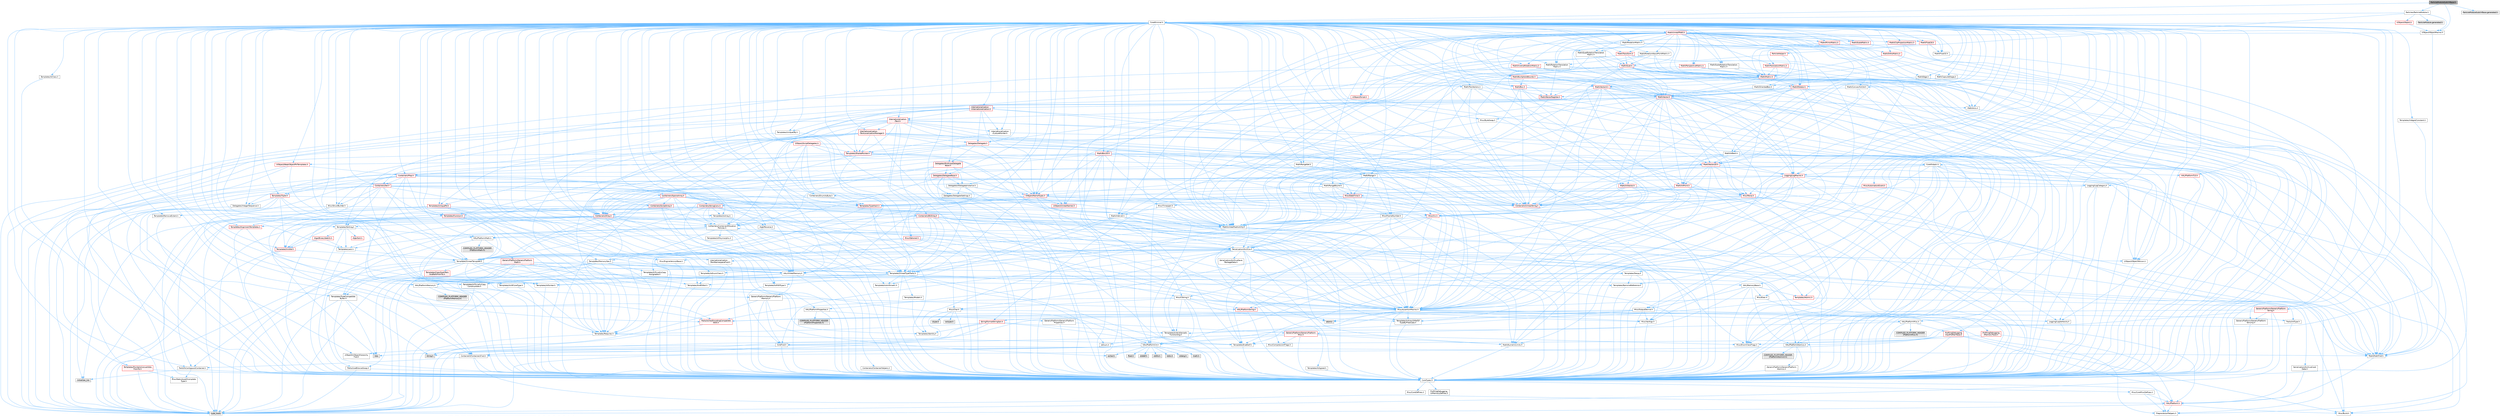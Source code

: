 digraph "ParticleModuleSubUVBase.h"
{
 // INTERACTIVE_SVG=YES
 // LATEX_PDF_SIZE
  bgcolor="transparent";
  edge [fontname=Helvetica,fontsize=10,labelfontname=Helvetica,labelfontsize=10];
  node [fontname=Helvetica,fontsize=10,shape=box,height=0.2,width=0.4];
  Node1 [id="Node000001",label="ParticleModuleSubUVBase.h",height=0.2,width=0.4,color="gray40", fillcolor="grey60", style="filled", fontcolor="black",tooltip=" "];
  Node1 -> Node2 [id="edge1_Node000001_Node000002",color="steelblue1",style="solid",tooltip=" "];
  Node2 [id="Node000002",label="CoreMinimal.h",height=0.2,width=0.4,color="grey40", fillcolor="white", style="filled",URL="$d7/d67/CoreMinimal_8h.html",tooltip=" "];
  Node2 -> Node3 [id="edge2_Node000002_Node000003",color="steelblue1",style="solid",tooltip=" "];
  Node3 [id="Node000003",label="CoreTypes.h",height=0.2,width=0.4,color="grey40", fillcolor="white", style="filled",URL="$dc/dec/CoreTypes_8h.html",tooltip=" "];
  Node3 -> Node4 [id="edge3_Node000003_Node000004",color="steelblue1",style="solid",tooltip=" "];
  Node4 [id="Node000004",label="HAL/Platform.h",height=0.2,width=0.4,color="red", fillcolor="#FFF0F0", style="filled",URL="$d9/dd0/Platform_8h.html",tooltip=" "];
  Node4 -> Node5 [id="edge4_Node000004_Node000005",color="steelblue1",style="solid",tooltip=" "];
  Node5 [id="Node000005",label="Misc/Build.h",height=0.2,width=0.4,color="grey40", fillcolor="white", style="filled",URL="$d3/dbb/Build_8h.html",tooltip=" "];
  Node4 -> Node7 [id="edge5_Node000004_Node000007",color="steelblue1",style="solid",tooltip=" "];
  Node7 [id="Node000007",label="type_traits",height=0.2,width=0.4,color="grey60", fillcolor="#E0E0E0", style="filled",tooltip=" "];
  Node4 -> Node8 [id="edge6_Node000004_Node000008",color="steelblue1",style="solid",tooltip=" "];
  Node8 [id="Node000008",label="PreprocessorHelpers.h",height=0.2,width=0.4,color="grey40", fillcolor="white", style="filled",URL="$db/ddb/PreprocessorHelpers_8h.html",tooltip=" "];
  Node3 -> Node14 [id="edge7_Node000003_Node000014",color="steelblue1",style="solid",tooltip=" "];
  Node14 [id="Node000014",label="ProfilingDebugging\l/UMemoryDefines.h",height=0.2,width=0.4,color="grey40", fillcolor="white", style="filled",URL="$d2/da2/UMemoryDefines_8h.html",tooltip=" "];
  Node3 -> Node15 [id="edge8_Node000003_Node000015",color="steelblue1",style="solid",tooltip=" "];
  Node15 [id="Node000015",label="Misc/CoreMiscDefines.h",height=0.2,width=0.4,color="grey40", fillcolor="white", style="filled",URL="$da/d38/CoreMiscDefines_8h.html",tooltip=" "];
  Node15 -> Node4 [id="edge9_Node000015_Node000004",color="steelblue1",style="solid",tooltip=" "];
  Node15 -> Node8 [id="edge10_Node000015_Node000008",color="steelblue1",style="solid",tooltip=" "];
  Node3 -> Node16 [id="edge11_Node000003_Node000016",color="steelblue1",style="solid",tooltip=" "];
  Node16 [id="Node000016",label="Misc/CoreDefines.h",height=0.2,width=0.4,color="grey40", fillcolor="white", style="filled",URL="$d3/dd2/CoreDefines_8h.html",tooltip=" "];
  Node2 -> Node17 [id="edge12_Node000002_Node000017",color="steelblue1",style="solid",tooltip=" "];
  Node17 [id="Node000017",label="CoreFwd.h",height=0.2,width=0.4,color="grey40", fillcolor="white", style="filled",URL="$d1/d1e/CoreFwd_8h.html",tooltip=" "];
  Node17 -> Node3 [id="edge13_Node000017_Node000003",color="steelblue1",style="solid",tooltip=" "];
  Node17 -> Node18 [id="edge14_Node000017_Node000018",color="steelblue1",style="solid",tooltip=" "];
  Node18 [id="Node000018",label="Containers/ContainersFwd.h",height=0.2,width=0.4,color="grey40", fillcolor="white", style="filled",URL="$d4/d0a/ContainersFwd_8h.html",tooltip=" "];
  Node18 -> Node4 [id="edge15_Node000018_Node000004",color="steelblue1",style="solid",tooltip=" "];
  Node18 -> Node3 [id="edge16_Node000018_Node000003",color="steelblue1",style="solid",tooltip=" "];
  Node18 -> Node19 [id="edge17_Node000018_Node000019",color="steelblue1",style="solid",tooltip=" "];
  Node19 [id="Node000019",label="Traits/IsContiguousContainer.h",height=0.2,width=0.4,color="grey40", fillcolor="white", style="filled",URL="$d5/d3c/IsContiguousContainer_8h.html",tooltip=" "];
  Node19 -> Node3 [id="edge18_Node000019_Node000003",color="steelblue1",style="solid",tooltip=" "];
  Node19 -> Node20 [id="edge19_Node000019_Node000020",color="steelblue1",style="solid",tooltip=" "];
  Node20 [id="Node000020",label="Misc/StaticAssertComplete\lType.h",height=0.2,width=0.4,color="grey40", fillcolor="white", style="filled",URL="$d5/d4e/StaticAssertCompleteType_8h.html",tooltip=" "];
  Node19 -> Node21 [id="edge20_Node000019_Node000021",color="steelblue1",style="solid",tooltip=" "];
  Node21 [id="Node000021",label="initializer_list",height=0.2,width=0.4,color="grey60", fillcolor="#E0E0E0", style="filled",tooltip=" "];
  Node17 -> Node22 [id="edge21_Node000017_Node000022",color="steelblue1",style="solid",tooltip=" "];
  Node22 [id="Node000022",label="Math/MathFwd.h",height=0.2,width=0.4,color="grey40", fillcolor="white", style="filled",URL="$d2/d10/MathFwd_8h.html",tooltip=" "];
  Node22 -> Node4 [id="edge22_Node000022_Node000004",color="steelblue1",style="solid",tooltip=" "];
  Node17 -> Node23 [id="edge23_Node000017_Node000023",color="steelblue1",style="solid",tooltip=" "];
  Node23 [id="Node000023",label="UObject/UObjectHierarchy\lFwd.h",height=0.2,width=0.4,color="grey40", fillcolor="white", style="filled",URL="$d3/d13/UObjectHierarchyFwd_8h.html",tooltip=" "];
  Node2 -> Node23 [id="edge24_Node000002_Node000023",color="steelblue1",style="solid",tooltip=" "];
  Node2 -> Node18 [id="edge25_Node000002_Node000018",color="steelblue1",style="solid",tooltip=" "];
  Node2 -> Node24 [id="edge26_Node000002_Node000024",color="steelblue1",style="solid",tooltip=" "];
  Node24 [id="Node000024",label="Misc/VarArgs.h",height=0.2,width=0.4,color="grey40", fillcolor="white", style="filled",URL="$d5/d6f/VarArgs_8h.html",tooltip=" "];
  Node24 -> Node3 [id="edge27_Node000024_Node000003",color="steelblue1",style="solid",tooltip=" "];
  Node2 -> Node25 [id="edge28_Node000002_Node000025",color="steelblue1",style="solid",tooltip=" "];
  Node25 [id="Node000025",label="Logging/LogVerbosity.h",height=0.2,width=0.4,color="grey40", fillcolor="white", style="filled",URL="$d2/d8f/LogVerbosity_8h.html",tooltip=" "];
  Node25 -> Node3 [id="edge29_Node000025_Node000003",color="steelblue1",style="solid",tooltip=" "];
  Node2 -> Node26 [id="edge30_Node000002_Node000026",color="steelblue1",style="solid",tooltip=" "];
  Node26 [id="Node000026",label="Misc/OutputDevice.h",height=0.2,width=0.4,color="grey40", fillcolor="white", style="filled",URL="$d7/d32/OutputDevice_8h.html",tooltip=" "];
  Node26 -> Node17 [id="edge31_Node000026_Node000017",color="steelblue1",style="solid",tooltip=" "];
  Node26 -> Node3 [id="edge32_Node000026_Node000003",color="steelblue1",style="solid",tooltip=" "];
  Node26 -> Node25 [id="edge33_Node000026_Node000025",color="steelblue1",style="solid",tooltip=" "];
  Node26 -> Node24 [id="edge34_Node000026_Node000024",color="steelblue1",style="solid",tooltip=" "];
  Node26 -> Node27 [id="edge35_Node000026_Node000027",color="steelblue1",style="solid",tooltip=" "];
  Node27 [id="Node000027",label="Templates/IsArrayOrRefOf\lTypeByPredicate.h",height=0.2,width=0.4,color="grey40", fillcolor="white", style="filled",URL="$d6/da1/IsArrayOrRefOfTypeByPredicate_8h.html",tooltip=" "];
  Node27 -> Node3 [id="edge36_Node000027_Node000003",color="steelblue1",style="solid",tooltip=" "];
  Node26 -> Node28 [id="edge37_Node000026_Node000028",color="steelblue1",style="solid",tooltip=" "];
  Node28 [id="Node000028",label="Templates/IsValidVariadic\lFunctionArg.h",height=0.2,width=0.4,color="grey40", fillcolor="white", style="filled",URL="$d0/dc8/IsValidVariadicFunctionArg_8h.html",tooltip=" "];
  Node28 -> Node3 [id="edge38_Node000028_Node000003",color="steelblue1",style="solid",tooltip=" "];
  Node28 -> Node29 [id="edge39_Node000028_Node000029",color="steelblue1",style="solid",tooltip=" "];
  Node29 [id="Node000029",label="IsEnum.h",height=0.2,width=0.4,color="grey40", fillcolor="white", style="filled",URL="$d4/de5/IsEnum_8h.html",tooltip=" "];
  Node28 -> Node7 [id="edge40_Node000028_Node000007",color="steelblue1",style="solid",tooltip=" "];
  Node26 -> Node30 [id="edge41_Node000026_Node000030",color="steelblue1",style="solid",tooltip=" "];
  Node30 [id="Node000030",label="Traits/IsCharEncodingCompatible\lWith.h",height=0.2,width=0.4,color="red", fillcolor="#FFF0F0", style="filled",URL="$df/dd1/IsCharEncodingCompatibleWith_8h.html",tooltip=" "];
  Node30 -> Node7 [id="edge42_Node000030_Node000007",color="steelblue1",style="solid",tooltip=" "];
  Node2 -> Node32 [id="edge43_Node000002_Node000032",color="steelblue1",style="solid",tooltip=" "];
  Node32 [id="Node000032",label="HAL/PlatformCrt.h",height=0.2,width=0.4,color="grey40", fillcolor="white", style="filled",URL="$d8/d75/PlatformCrt_8h.html",tooltip=" "];
  Node32 -> Node33 [id="edge44_Node000032_Node000033",color="steelblue1",style="solid",tooltip=" "];
  Node33 [id="Node000033",label="new",height=0.2,width=0.4,color="grey60", fillcolor="#E0E0E0", style="filled",tooltip=" "];
  Node32 -> Node34 [id="edge45_Node000032_Node000034",color="steelblue1",style="solid",tooltip=" "];
  Node34 [id="Node000034",label="wchar.h",height=0.2,width=0.4,color="grey60", fillcolor="#E0E0E0", style="filled",tooltip=" "];
  Node32 -> Node35 [id="edge46_Node000032_Node000035",color="steelblue1",style="solid",tooltip=" "];
  Node35 [id="Node000035",label="stddef.h",height=0.2,width=0.4,color="grey60", fillcolor="#E0E0E0", style="filled",tooltip=" "];
  Node32 -> Node36 [id="edge47_Node000032_Node000036",color="steelblue1",style="solid",tooltip=" "];
  Node36 [id="Node000036",label="stdlib.h",height=0.2,width=0.4,color="grey60", fillcolor="#E0E0E0", style="filled",tooltip=" "];
  Node32 -> Node37 [id="edge48_Node000032_Node000037",color="steelblue1",style="solid",tooltip=" "];
  Node37 [id="Node000037",label="stdio.h",height=0.2,width=0.4,color="grey60", fillcolor="#E0E0E0", style="filled",tooltip=" "];
  Node32 -> Node38 [id="edge49_Node000032_Node000038",color="steelblue1",style="solid",tooltip=" "];
  Node38 [id="Node000038",label="stdarg.h",height=0.2,width=0.4,color="grey60", fillcolor="#E0E0E0", style="filled",tooltip=" "];
  Node32 -> Node39 [id="edge50_Node000032_Node000039",color="steelblue1",style="solid",tooltip=" "];
  Node39 [id="Node000039",label="math.h",height=0.2,width=0.4,color="grey60", fillcolor="#E0E0E0", style="filled",tooltip=" "];
  Node32 -> Node40 [id="edge51_Node000032_Node000040",color="steelblue1",style="solid",tooltip=" "];
  Node40 [id="Node000040",label="float.h",height=0.2,width=0.4,color="grey60", fillcolor="#E0E0E0", style="filled",tooltip=" "];
  Node32 -> Node41 [id="edge52_Node000032_Node000041",color="steelblue1",style="solid",tooltip=" "];
  Node41 [id="Node000041",label="string.h",height=0.2,width=0.4,color="grey60", fillcolor="#E0E0E0", style="filled",tooltip=" "];
  Node2 -> Node42 [id="edge53_Node000002_Node000042",color="steelblue1",style="solid",tooltip=" "];
  Node42 [id="Node000042",label="HAL/PlatformMisc.h",height=0.2,width=0.4,color="grey40", fillcolor="white", style="filled",URL="$d0/df5/PlatformMisc_8h.html",tooltip=" "];
  Node42 -> Node3 [id="edge54_Node000042_Node000003",color="steelblue1",style="solid",tooltip=" "];
  Node42 -> Node43 [id="edge55_Node000042_Node000043",color="steelblue1",style="solid",tooltip=" "];
  Node43 [id="Node000043",label="GenericPlatform/GenericPlatform\lMisc.h",height=0.2,width=0.4,color="red", fillcolor="#FFF0F0", style="filled",URL="$db/d9a/GenericPlatformMisc_8h.html",tooltip=" "];
  Node43 -> Node17 [id="edge56_Node000043_Node000017",color="steelblue1",style="solid",tooltip=" "];
  Node43 -> Node3 [id="edge57_Node000043_Node000003",color="steelblue1",style="solid",tooltip=" "];
  Node43 -> Node32 [id="edge58_Node000043_Node000032",color="steelblue1",style="solid",tooltip=" "];
  Node43 -> Node47 [id="edge59_Node000043_Node000047",color="steelblue1",style="solid",tooltip=" "];
  Node47 [id="Node000047",label="Math/NumericLimits.h",height=0.2,width=0.4,color="grey40", fillcolor="white", style="filled",URL="$df/d1b/NumericLimits_8h.html",tooltip=" "];
  Node47 -> Node3 [id="edge60_Node000047_Node000003",color="steelblue1",style="solid",tooltip=" "];
  Node43 -> Node48 [id="edge61_Node000043_Node000048",color="steelblue1",style="solid",tooltip=" "];
  Node48 [id="Node000048",label="Misc/CompressionFlags.h",height=0.2,width=0.4,color="grey40", fillcolor="white", style="filled",URL="$d9/d76/CompressionFlags_8h.html",tooltip=" "];
  Node43 -> Node49 [id="edge62_Node000043_Node000049",color="steelblue1",style="solid",tooltip=" "];
  Node49 [id="Node000049",label="Misc/EnumClassFlags.h",height=0.2,width=0.4,color="grey40", fillcolor="white", style="filled",URL="$d8/de7/EnumClassFlags_8h.html",tooltip=" "];
  Node42 -> Node52 [id="edge63_Node000042_Node000052",color="steelblue1",style="solid",tooltip=" "];
  Node52 [id="Node000052",label="COMPILED_PLATFORM_HEADER\l(PlatformMisc.h)",height=0.2,width=0.4,color="grey60", fillcolor="#E0E0E0", style="filled",tooltip=" "];
  Node42 -> Node53 [id="edge64_Node000042_Node000053",color="steelblue1",style="solid",tooltip=" "];
  Node53 [id="Node000053",label="ProfilingDebugging\l/CpuProfilerTrace.h",height=0.2,width=0.4,color="red", fillcolor="#FFF0F0", style="filled",URL="$da/dcb/CpuProfilerTrace_8h.html",tooltip=" "];
  Node53 -> Node3 [id="edge65_Node000053_Node000003",color="steelblue1",style="solid",tooltip=" "];
  Node53 -> Node18 [id="edge66_Node000053_Node000018",color="steelblue1",style="solid",tooltip=" "];
  Node53 -> Node54 [id="edge67_Node000053_Node000054",color="steelblue1",style="solid",tooltip=" "];
  Node54 [id="Node000054",label="HAL/PlatformAtomics.h",height=0.2,width=0.4,color="grey40", fillcolor="white", style="filled",URL="$d3/d36/PlatformAtomics_8h.html",tooltip=" "];
  Node54 -> Node3 [id="edge68_Node000054_Node000003",color="steelblue1",style="solid",tooltip=" "];
  Node54 -> Node55 [id="edge69_Node000054_Node000055",color="steelblue1",style="solid",tooltip=" "];
  Node55 [id="Node000055",label="GenericPlatform/GenericPlatform\lAtomics.h",height=0.2,width=0.4,color="grey40", fillcolor="white", style="filled",URL="$da/d72/GenericPlatformAtomics_8h.html",tooltip=" "];
  Node55 -> Node3 [id="edge70_Node000055_Node000003",color="steelblue1",style="solid",tooltip=" "];
  Node54 -> Node56 [id="edge71_Node000054_Node000056",color="steelblue1",style="solid",tooltip=" "];
  Node56 [id="Node000056",label="COMPILED_PLATFORM_HEADER\l(PlatformAtomics.h)",height=0.2,width=0.4,color="grey60", fillcolor="#E0E0E0", style="filled",tooltip=" "];
  Node53 -> Node8 [id="edge72_Node000053_Node000008",color="steelblue1",style="solid",tooltip=" "];
  Node53 -> Node5 [id="edge73_Node000053_Node000005",color="steelblue1",style="solid",tooltip=" "];
  Node2 -> Node61 [id="edge74_Node000002_Node000061",color="steelblue1",style="solid",tooltip=" "];
  Node61 [id="Node000061",label="Misc/AssertionMacros.h",height=0.2,width=0.4,color="grey40", fillcolor="white", style="filled",URL="$d0/dfa/AssertionMacros_8h.html",tooltip=" "];
  Node61 -> Node3 [id="edge75_Node000061_Node000003",color="steelblue1",style="solid",tooltip=" "];
  Node61 -> Node4 [id="edge76_Node000061_Node000004",color="steelblue1",style="solid",tooltip=" "];
  Node61 -> Node42 [id="edge77_Node000061_Node000042",color="steelblue1",style="solid",tooltip=" "];
  Node61 -> Node8 [id="edge78_Node000061_Node000008",color="steelblue1",style="solid",tooltip=" "];
  Node61 -> Node62 [id="edge79_Node000061_Node000062",color="steelblue1",style="solid",tooltip=" "];
  Node62 [id="Node000062",label="Templates/EnableIf.h",height=0.2,width=0.4,color="grey40", fillcolor="white", style="filled",URL="$d7/d60/EnableIf_8h.html",tooltip=" "];
  Node62 -> Node3 [id="edge80_Node000062_Node000003",color="steelblue1",style="solid",tooltip=" "];
  Node61 -> Node27 [id="edge81_Node000061_Node000027",color="steelblue1",style="solid",tooltip=" "];
  Node61 -> Node28 [id="edge82_Node000061_Node000028",color="steelblue1",style="solid",tooltip=" "];
  Node61 -> Node30 [id="edge83_Node000061_Node000030",color="steelblue1",style="solid",tooltip=" "];
  Node61 -> Node24 [id="edge84_Node000061_Node000024",color="steelblue1",style="solid",tooltip=" "];
  Node61 -> Node63 [id="edge85_Node000061_Node000063",color="steelblue1",style="solid",tooltip=" "];
  Node63 [id="Node000063",label="String/FormatStringSan.h",height=0.2,width=0.4,color="red", fillcolor="#FFF0F0", style="filled",URL="$d3/d8b/FormatStringSan_8h.html",tooltip=" "];
  Node63 -> Node7 [id="edge86_Node000063_Node000007",color="steelblue1",style="solid",tooltip=" "];
  Node63 -> Node3 [id="edge87_Node000063_Node000003",color="steelblue1",style="solid",tooltip=" "];
  Node63 -> Node64 [id="edge88_Node000063_Node000064",color="steelblue1",style="solid",tooltip=" "];
  Node64 [id="Node000064",label="Templates/Requires.h",height=0.2,width=0.4,color="grey40", fillcolor="white", style="filled",URL="$dc/d96/Requires_8h.html",tooltip=" "];
  Node64 -> Node62 [id="edge89_Node000064_Node000062",color="steelblue1",style="solid",tooltip=" "];
  Node64 -> Node7 [id="edge90_Node000064_Node000007",color="steelblue1",style="solid",tooltip=" "];
  Node63 -> Node65 [id="edge91_Node000063_Node000065",color="steelblue1",style="solid",tooltip=" "];
  Node65 [id="Node000065",label="Templates/Identity.h",height=0.2,width=0.4,color="grey40", fillcolor="white", style="filled",URL="$d0/dd5/Identity_8h.html",tooltip=" "];
  Node63 -> Node28 [id="edge92_Node000063_Node000028",color="steelblue1",style="solid",tooltip=" "];
  Node63 -> Node18 [id="edge93_Node000063_Node000018",color="steelblue1",style="solid",tooltip=" "];
  Node61 -> Node69 [id="edge94_Node000061_Node000069",color="steelblue1",style="solid",tooltip=" "];
  Node69 [id="Node000069",label="atomic",height=0.2,width=0.4,color="grey60", fillcolor="#E0E0E0", style="filled",tooltip=" "];
  Node2 -> Node70 [id="edge95_Node000002_Node000070",color="steelblue1",style="solid",tooltip=" "];
  Node70 [id="Node000070",label="Templates/IsPointer.h",height=0.2,width=0.4,color="grey40", fillcolor="white", style="filled",URL="$d7/d05/IsPointer_8h.html",tooltip=" "];
  Node70 -> Node3 [id="edge96_Node000070_Node000003",color="steelblue1",style="solid",tooltip=" "];
  Node2 -> Node71 [id="edge97_Node000002_Node000071",color="steelblue1",style="solid",tooltip=" "];
  Node71 [id="Node000071",label="HAL/PlatformMemory.h",height=0.2,width=0.4,color="grey40", fillcolor="white", style="filled",URL="$de/d68/PlatformMemory_8h.html",tooltip=" "];
  Node71 -> Node3 [id="edge98_Node000071_Node000003",color="steelblue1",style="solid",tooltip=" "];
  Node71 -> Node72 [id="edge99_Node000071_Node000072",color="steelblue1",style="solid",tooltip=" "];
  Node72 [id="Node000072",label="GenericPlatform/GenericPlatform\lMemory.h",height=0.2,width=0.4,color="grey40", fillcolor="white", style="filled",URL="$dd/d22/GenericPlatformMemory_8h.html",tooltip=" "];
  Node72 -> Node17 [id="edge100_Node000072_Node000017",color="steelblue1",style="solid",tooltip=" "];
  Node72 -> Node3 [id="edge101_Node000072_Node000003",color="steelblue1",style="solid",tooltip=" "];
  Node72 -> Node73 [id="edge102_Node000072_Node000073",color="steelblue1",style="solid",tooltip=" "];
  Node73 [id="Node000073",label="HAL/PlatformString.h",height=0.2,width=0.4,color="red", fillcolor="#FFF0F0", style="filled",URL="$db/db5/PlatformString_8h.html",tooltip=" "];
  Node73 -> Node3 [id="edge103_Node000073_Node000003",color="steelblue1",style="solid",tooltip=" "];
  Node72 -> Node41 [id="edge104_Node000072_Node000041",color="steelblue1",style="solid",tooltip=" "];
  Node72 -> Node34 [id="edge105_Node000072_Node000034",color="steelblue1",style="solid",tooltip=" "];
  Node71 -> Node75 [id="edge106_Node000071_Node000075",color="steelblue1",style="solid",tooltip=" "];
  Node75 [id="Node000075",label="COMPILED_PLATFORM_HEADER\l(PlatformMemory.h)",height=0.2,width=0.4,color="grey60", fillcolor="#E0E0E0", style="filled",tooltip=" "];
  Node2 -> Node54 [id="edge107_Node000002_Node000054",color="steelblue1",style="solid",tooltip=" "];
  Node2 -> Node76 [id="edge108_Node000002_Node000076",color="steelblue1",style="solid",tooltip=" "];
  Node76 [id="Node000076",label="Misc/Exec.h",height=0.2,width=0.4,color="grey40", fillcolor="white", style="filled",URL="$de/ddb/Exec_8h.html",tooltip=" "];
  Node76 -> Node3 [id="edge109_Node000076_Node000003",color="steelblue1",style="solid",tooltip=" "];
  Node76 -> Node61 [id="edge110_Node000076_Node000061",color="steelblue1",style="solid",tooltip=" "];
  Node2 -> Node77 [id="edge111_Node000002_Node000077",color="steelblue1",style="solid",tooltip=" "];
  Node77 [id="Node000077",label="HAL/MemoryBase.h",height=0.2,width=0.4,color="grey40", fillcolor="white", style="filled",URL="$d6/d9f/MemoryBase_8h.html",tooltip=" "];
  Node77 -> Node3 [id="edge112_Node000077_Node000003",color="steelblue1",style="solid",tooltip=" "];
  Node77 -> Node54 [id="edge113_Node000077_Node000054",color="steelblue1",style="solid",tooltip=" "];
  Node77 -> Node32 [id="edge114_Node000077_Node000032",color="steelblue1",style="solid",tooltip=" "];
  Node77 -> Node76 [id="edge115_Node000077_Node000076",color="steelblue1",style="solid",tooltip=" "];
  Node77 -> Node26 [id="edge116_Node000077_Node000026",color="steelblue1",style="solid",tooltip=" "];
  Node77 -> Node78 [id="edge117_Node000077_Node000078",color="steelblue1",style="solid",tooltip=" "];
  Node78 [id="Node000078",label="Templates/Atomic.h",height=0.2,width=0.4,color="red", fillcolor="#FFF0F0", style="filled",URL="$d3/d91/Atomic_8h.html",tooltip=" "];
  Node78 -> Node86 [id="edge118_Node000078_Node000086",color="steelblue1",style="solid",tooltip=" "];
  Node86 [id="Node000086",label="Traits/IntType.h",height=0.2,width=0.4,color="grey40", fillcolor="white", style="filled",URL="$d7/deb/IntType_8h.html",tooltip=" "];
  Node86 -> Node4 [id="edge119_Node000086_Node000004",color="steelblue1",style="solid",tooltip=" "];
  Node78 -> Node69 [id="edge120_Node000078_Node000069",color="steelblue1",style="solid",tooltip=" "];
  Node2 -> Node87 [id="edge121_Node000002_Node000087",color="steelblue1",style="solid",tooltip=" "];
  Node87 [id="Node000087",label="HAL/UnrealMemory.h",height=0.2,width=0.4,color="grey40", fillcolor="white", style="filled",URL="$d9/d96/UnrealMemory_8h.html",tooltip=" "];
  Node87 -> Node3 [id="edge122_Node000087_Node000003",color="steelblue1",style="solid",tooltip=" "];
  Node87 -> Node72 [id="edge123_Node000087_Node000072",color="steelblue1",style="solid",tooltip=" "];
  Node87 -> Node77 [id="edge124_Node000087_Node000077",color="steelblue1",style="solid",tooltip=" "];
  Node87 -> Node71 [id="edge125_Node000087_Node000071",color="steelblue1",style="solid",tooltip=" "];
  Node87 -> Node88 [id="edge126_Node000087_Node000088",color="steelblue1",style="solid",tooltip=" "];
  Node88 [id="Node000088",label="ProfilingDebugging\l/MemoryTrace.h",height=0.2,width=0.4,color="red", fillcolor="#FFF0F0", style="filled",URL="$da/dd7/MemoryTrace_8h.html",tooltip=" "];
  Node88 -> Node4 [id="edge127_Node000088_Node000004",color="steelblue1",style="solid",tooltip=" "];
  Node88 -> Node49 [id="edge128_Node000088_Node000049",color="steelblue1",style="solid",tooltip=" "];
  Node87 -> Node70 [id="edge129_Node000087_Node000070",color="steelblue1",style="solid",tooltip=" "];
  Node2 -> Node89 [id="edge130_Node000002_Node000089",color="steelblue1",style="solid",tooltip=" "];
  Node89 [id="Node000089",label="Templates/IsArithmetic.h",height=0.2,width=0.4,color="grey40", fillcolor="white", style="filled",URL="$d2/d5d/IsArithmetic_8h.html",tooltip=" "];
  Node89 -> Node3 [id="edge131_Node000089_Node000003",color="steelblue1",style="solid",tooltip=" "];
  Node2 -> Node83 [id="edge132_Node000002_Node000083",color="steelblue1",style="solid",tooltip=" "];
  Node83 [id="Node000083",label="Templates/AndOrNot.h",height=0.2,width=0.4,color="grey40", fillcolor="white", style="filled",URL="$db/d0a/AndOrNot_8h.html",tooltip=" "];
  Node83 -> Node3 [id="edge133_Node000083_Node000003",color="steelblue1",style="solid",tooltip=" "];
  Node2 -> Node90 [id="edge134_Node000002_Node000090",color="steelblue1",style="solid",tooltip=" "];
  Node90 [id="Node000090",label="Templates/IsPODType.h",height=0.2,width=0.4,color="grey40", fillcolor="white", style="filled",URL="$d7/db1/IsPODType_8h.html",tooltip=" "];
  Node90 -> Node3 [id="edge135_Node000090_Node000003",color="steelblue1",style="solid",tooltip=" "];
  Node2 -> Node91 [id="edge136_Node000002_Node000091",color="steelblue1",style="solid",tooltip=" "];
  Node91 [id="Node000091",label="Templates/IsUECoreType.h",height=0.2,width=0.4,color="grey40", fillcolor="white", style="filled",URL="$d1/db8/IsUECoreType_8h.html",tooltip=" "];
  Node91 -> Node3 [id="edge137_Node000091_Node000003",color="steelblue1",style="solid",tooltip=" "];
  Node91 -> Node7 [id="edge138_Node000091_Node000007",color="steelblue1",style="solid",tooltip=" "];
  Node2 -> Node84 [id="edge139_Node000002_Node000084",color="steelblue1",style="solid",tooltip=" "];
  Node84 [id="Node000084",label="Templates/IsTriviallyCopy\lConstructible.h",height=0.2,width=0.4,color="grey40", fillcolor="white", style="filled",URL="$d3/d78/IsTriviallyCopyConstructible_8h.html",tooltip=" "];
  Node84 -> Node3 [id="edge140_Node000084_Node000003",color="steelblue1",style="solid",tooltip=" "];
  Node84 -> Node7 [id="edge141_Node000084_Node000007",color="steelblue1",style="solid",tooltip=" "];
  Node2 -> Node92 [id="edge142_Node000002_Node000092",color="steelblue1",style="solid",tooltip=" "];
  Node92 [id="Node000092",label="Templates/UnrealTypeTraits.h",height=0.2,width=0.4,color="grey40", fillcolor="white", style="filled",URL="$d2/d2d/UnrealTypeTraits_8h.html",tooltip=" "];
  Node92 -> Node3 [id="edge143_Node000092_Node000003",color="steelblue1",style="solid",tooltip=" "];
  Node92 -> Node70 [id="edge144_Node000092_Node000070",color="steelblue1",style="solid",tooltip=" "];
  Node92 -> Node61 [id="edge145_Node000092_Node000061",color="steelblue1",style="solid",tooltip=" "];
  Node92 -> Node83 [id="edge146_Node000092_Node000083",color="steelblue1",style="solid",tooltip=" "];
  Node92 -> Node62 [id="edge147_Node000092_Node000062",color="steelblue1",style="solid",tooltip=" "];
  Node92 -> Node89 [id="edge148_Node000092_Node000089",color="steelblue1",style="solid",tooltip=" "];
  Node92 -> Node29 [id="edge149_Node000092_Node000029",color="steelblue1",style="solid",tooltip=" "];
  Node92 -> Node93 [id="edge150_Node000092_Node000093",color="steelblue1",style="solid",tooltip=" "];
  Node93 [id="Node000093",label="Templates/Models.h",height=0.2,width=0.4,color="grey40", fillcolor="white", style="filled",URL="$d3/d0c/Models_8h.html",tooltip=" "];
  Node93 -> Node65 [id="edge151_Node000093_Node000065",color="steelblue1",style="solid",tooltip=" "];
  Node92 -> Node90 [id="edge152_Node000092_Node000090",color="steelblue1",style="solid",tooltip=" "];
  Node92 -> Node91 [id="edge153_Node000092_Node000091",color="steelblue1",style="solid",tooltip=" "];
  Node92 -> Node84 [id="edge154_Node000092_Node000084",color="steelblue1",style="solid",tooltip=" "];
  Node2 -> Node62 [id="edge155_Node000002_Node000062",color="steelblue1",style="solid",tooltip=" "];
  Node2 -> Node94 [id="edge156_Node000002_Node000094",color="steelblue1",style="solid",tooltip=" "];
  Node94 [id="Node000094",label="Templates/RemoveReference.h",height=0.2,width=0.4,color="grey40", fillcolor="white", style="filled",URL="$da/dbe/RemoveReference_8h.html",tooltip=" "];
  Node94 -> Node3 [id="edge157_Node000094_Node000003",color="steelblue1",style="solid",tooltip=" "];
  Node2 -> Node95 [id="edge158_Node000002_Node000095",color="steelblue1",style="solid",tooltip=" "];
  Node95 [id="Node000095",label="Templates/IntegralConstant.h",height=0.2,width=0.4,color="grey40", fillcolor="white", style="filled",URL="$db/d1b/IntegralConstant_8h.html",tooltip=" "];
  Node95 -> Node3 [id="edge159_Node000095_Node000003",color="steelblue1",style="solid",tooltip=" "];
  Node2 -> Node96 [id="edge160_Node000002_Node000096",color="steelblue1",style="solid",tooltip=" "];
  Node96 [id="Node000096",label="Templates/IsClass.h",height=0.2,width=0.4,color="grey40", fillcolor="white", style="filled",URL="$db/dcb/IsClass_8h.html",tooltip=" "];
  Node96 -> Node3 [id="edge161_Node000096_Node000003",color="steelblue1",style="solid",tooltip=" "];
  Node2 -> Node97 [id="edge162_Node000002_Node000097",color="steelblue1",style="solid",tooltip=" "];
  Node97 [id="Node000097",label="Templates/TypeCompatible\lBytes.h",height=0.2,width=0.4,color="grey40", fillcolor="white", style="filled",URL="$df/d0a/TypeCompatibleBytes_8h.html",tooltip=" "];
  Node97 -> Node3 [id="edge163_Node000097_Node000003",color="steelblue1",style="solid",tooltip=" "];
  Node97 -> Node41 [id="edge164_Node000097_Node000041",color="steelblue1",style="solid",tooltip=" "];
  Node97 -> Node33 [id="edge165_Node000097_Node000033",color="steelblue1",style="solid",tooltip=" "];
  Node97 -> Node7 [id="edge166_Node000097_Node000007",color="steelblue1",style="solid",tooltip=" "];
  Node2 -> Node19 [id="edge167_Node000002_Node000019",color="steelblue1",style="solid",tooltip=" "];
  Node2 -> Node98 [id="edge168_Node000002_Node000098",color="steelblue1",style="solid",tooltip=" "];
  Node98 [id="Node000098",label="Templates/UnrealTemplate.h",height=0.2,width=0.4,color="grey40", fillcolor="white", style="filled",URL="$d4/d24/UnrealTemplate_8h.html",tooltip=" "];
  Node98 -> Node3 [id="edge169_Node000098_Node000003",color="steelblue1",style="solid",tooltip=" "];
  Node98 -> Node70 [id="edge170_Node000098_Node000070",color="steelblue1",style="solid",tooltip=" "];
  Node98 -> Node87 [id="edge171_Node000098_Node000087",color="steelblue1",style="solid",tooltip=" "];
  Node98 -> Node99 [id="edge172_Node000098_Node000099",color="steelblue1",style="solid",tooltip=" "];
  Node99 [id="Node000099",label="Templates/CopyQualifiers\lAndRefsFromTo.h",height=0.2,width=0.4,color="red", fillcolor="#FFF0F0", style="filled",URL="$d3/db3/CopyQualifiersAndRefsFromTo_8h.html",tooltip=" "];
  Node98 -> Node92 [id="edge173_Node000098_Node000092",color="steelblue1",style="solid",tooltip=" "];
  Node98 -> Node94 [id="edge174_Node000098_Node000094",color="steelblue1",style="solid",tooltip=" "];
  Node98 -> Node64 [id="edge175_Node000098_Node000064",color="steelblue1",style="solid",tooltip=" "];
  Node98 -> Node97 [id="edge176_Node000098_Node000097",color="steelblue1",style="solid",tooltip=" "];
  Node98 -> Node65 [id="edge177_Node000098_Node000065",color="steelblue1",style="solid",tooltip=" "];
  Node98 -> Node19 [id="edge178_Node000098_Node000019",color="steelblue1",style="solid",tooltip=" "];
  Node98 -> Node101 [id="edge179_Node000098_Node000101",color="steelblue1",style="solid",tooltip=" "];
  Node101 [id="Node000101",label="Traits/UseBitwiseSwap.h",height=0.2,width=0.4,color="grey40", fillcolor="white", style="filled",URL="$db/df3/UseBitwiseSwap_8h.html",tooltip=" "];
  Node101 -> Node3 [id="edge180_Node000101_Node000003",color="steelblue1",style="solid",tooltip=" "];
  Node101 -> Node7 [id="edge181_Node000101_Node000007",color="steelblue1",style="solid",tooltip=" "];
  Node98 -> Node7 [id="edge182_Node000098_Node000007",color="steelblue1",style="solid",tooltip=" "];
  Node2 -> Node47 [id="edge183_Node000002_Node000047",color="steelblue1",style="solid",tooltip=" "];
  Node2 -> Node102 [id="edge184_Node000002_Node000102",color="steelblue1",style="solid",tooltip=" "];
  Node102 [id="Node000102",label="HAL/PlatformMath.h",height=0.2,width=0.4,color="grey40", fillcolor="white", style="filled",URL="$dc/d53/PlatformMath_8h.html",tooltip=" "];
  Node102 -> Node3 [id="edge185_Node000102_Node000003",color="steelblue1",style="solid",tooltip=" "];
  Node102 -> Node103 [id="edge186_Node000102_Node000103",color="steelblue1",style="solid",tooltip=" "];
  Node103 [id="Node000103",label="GenericPlatform/GenericPlatform\lMath.h",height=0.2,width=0.4,color="red", fillcolor="#FFF0F0", style="filled",URL="$d5/d79/GenericPlatformMath_8h.html",tooltip=" "];
  Node103 -> Node3 [id="edge187_Node000103_Node000003",color="steelblue1",style="solid",tooltip=" "];
  Node103 -> Node18 [id="edge188_Node000103_Node000018",color="steelblue1",style="solid",tooltip=" "];
  Node103 -> Node32 [id="edge189_Node000103_Node000032",color="steelblue1",style="solid",tooltip=" "];
  Node103 -> Node83 [id="edge190_Node000103_Node000083",color="steelblue1",style="solid",tooltip=" "];
  Node103 -> Node104 [id="edge191_Node000103_Node000104",color="steelblue1",style="solid",tooltip=" "];
  Node104 [id="Node000104",label="Templates/Decay.h",height=0.2,width=0.4,color="grey40", fillcolor="white", style="filled",URL="$dd/d0f/Decay_8h.html",tooltip=" "];
  Node104 -> Node3 [id="edge192_Node000104_Node000003",color="steelblue1",style="solid",tooltip=" "];
  Node104 -> Node94 [id="edge193_Node000104_Node000094",color="steelblue1",style="solid",tooltip=" "];
  Node104 -> Node7 [id="edge194_Node000104_Node000007",color="steelblue1",style="solid",tooltip=" "];
  Node103 -> Node92 [id="edge195_Node000103_Node000092",color="steelblue1",style="solid",tooltip=" "];
  Node103 -> Node64 [id="edge196_Node000103_Node000064",color="steelblue1",style="solid",tooltip=" "];
  Node103 -> Node97 [id="edge197_Node000103_Node000097",color="steelblue1",style="solid",tooltip=" "];
  Node103 -> Node7 [id="edge198_Node000103_Node000007",color="steelblue1",style="solid",tooltip=" "];
  Node102 -> Node109 [id="edge199_Node000102_Node000109",color="steelblue1",style="solid",tooltip=" "];
  Node109 [id="Node000109",label="COMPILED_PLATFORM_HEADER\l(PlatformMath.h)",height=0.2,width=0.4,color="grey60", fillcolor="#E0E0E0", style="filled",tooltip=" "];
  Node2 -> Node85 [id="edge200_Node000002_Node000085",color="steelblue1",style="solid",tooltip=" "];
  Node85 [id="Node000085",label="Templates/IsTriviallyCopy\lAssignable.h",height=0.2,width=0.4,color="grey40", fillcolor="white", style="filled",URL="$d2/df2/IsTriviallyCopyAssignable_8h.html",tooltip=" "];
  Node85 -> Node3 [id="edge201_Node000085_Node000003",color="steelblue1",style="solid",tooltip=" "];
  Node85 -> Node7 [id="edge202_Node000085_Node000007",color="steelblue1",style="solid",tooltip=" "];
  Node2 -> Node110 [id="edge203_Node000002_Node000110",color="steelblue1",style="solid",tooltip=" "];
  Node110 [id="Node000110",label="Templates/MemoryOps.h",height=0.2,width=0.4,color="grey40", fillcolor="white", style="filled",URL="$db/dea/MemoryOps_8h.html",tooltip=" "];
  Node110 -> Node3 [id="edge204_Node000110_Node000003",color="steelblue1",style="solid",tooltip=" "];
  Node110 -> Node87 [id="edge205_Node000110_Node000087",color="steelblue1",style="solid",tooltip=" "];
  Node110 -> Node85 [id="edge206_Node000110_Node000085",color="steelblue1",style="solid",tooltip=" "];
  Node110 -> Node84 [id="edge207_Node000110_Node000084",color="steelblue1",style="solid",tooltip=" "];
  Node110 -> Node64 [id="edge208_Node000110_Node000064",color="steelblue1",style="solid",tooltip=" "];
  Node110 -> Node92 [id="edge209_Node000110_Node000092",color="steelblue1",style="solid",tooltip=" "];
  Node110 -> Node101 [id="edge210_Node000110_Node000101",color="steelblue1",style="solid",tooltip=" "];
  Node110 -> Node33 [id="edge211_Node000110_Node000033",color="steelblue1",style="solid",tooltip=" "];
  Node110 -> Node7 [id="edge212_Node000110_Node000007",color="steelblue1",style="solid",tooltip=" "];
  Node2 -> Node111 [id="edge213_Node000002_Node000111",color="steelblue1",style="solid",tooltip=" "];
  Node111 [id="Node000111",label="Containers/ContainerAllocation\lPolicies.h",height=0.2,width=0.4,color="grey40", fillcolor="white", style="filled",URL="$d7/dff/ContainerAllocationPolicies_8h.html",tooltip=" "];
  Node111 -> Node3 [id="edge214_Node000111_Node000003",color="steelblue1",style="solid",tooltip=" "];
  Node111 -> Node112 [id="edge215_Node000111_Node000112",color="steelblue1",style="solid",tooltip=" "];
  Node112 [id="Node000112",label="Containers/ContainerHelpers.h",height=0.2,width=0.4,color="grey40", fillcolor="white", style="filled",URL="$d7/d33/ContainerHelpers_8h.html",tooltip=" "];
  Node112 -> Node3 [id="edge216_Node000112_Node000003",color="steelblue1",style="solid",tooltip=" "];
  Node111 -> Node111 [id="edge217_Node000111_Node000111",color="steelblue1",style="solid",tooltip=" "];
  Node111 -> Node102 [id="edge218_Node000111_Node000102",color="steelblue1",style="solid",tooltip=" "];
  Node111 -> Node87 [id="edge219_Node000111_Node000087",color="steelblue1",style="solid",tooltip=" "];
  Node111 -> Node47 [id="edge220_Node000111_Node000047",color="steelblue1",style="solid",tooltip=" "];
  Node111 -> Node61 [id="edge221_Node000111_Node000061",color="steelblue1",style="solid",tooltip=" "];
  Node111 -> Node113 [id="edge222_Node000111_Node000113",color="steelblue1",style="solid",tooltip=" "];
  Node113 [id="Node000113",label="Templates/IsPolymorphic.h",height=0.2,width=0.4,color="grey40", fillcolor="white", style="filled",URL="$dc/d20/IsPolymorphic_8h.html",tooltip=" "];
  Node111 -> Node110 [id="edge223_Node000111_Node000110",color="steelblue1",style="solid",tooltip=" "];
  Node111 -> Node97 [id="edge224_Node000111_Node000097",color="steelblue1",style="solid",tooltip=" "];
  Node111 -> Node7 [id="edge225_Node000111_Node000007",color="steelblue1",style="solid",tooltip=" "];
  Node2 -> Node114 [id="edge226_Node000002_Node000114",color="steelblue1",style="solid",tooltip=" "];
  Node114 [id="Node000114",label="Templates/IsEnumClass.h",height=0.2,width=0.4,color="grey40", fillcolor="white", style="filled",URL="$d7/d15/IsEnumClass_8h.html",tooltip=" "];
  Node114 -> Node3 [id="edge227_Node000114_Node000003",color="steelblue1",style="solid",tooltip=" "];
  Node114 -> Node83 [id="edge228_Node000114_Node000083",color="steelblue1",style="solid",tooltip=" "];
  Node2 -> Node115 [id="edge229_Node000002_Node000115",color="steelblue1",style="solid",tooltip=" "];
  Node115 [id="Node000115",label="HAL/PlatformProperties.h",height=0.2,width=0.4,color="grey40", fillcolor="white", style="filled",URL="$d9/db0/PlatformProperties_8h.html",tooltip=" "];
  Node115 -> Node3 [id="edge230_Node000115_Node000003",color="steelblue1",style="solid",tooltip=" "];
  Node115 -> Node116 [id="edge231_Node000115_Node000116",color="steelblue1",style="solid",tooltip=" "];
  Node116 [id="Node000116",label="GenericPlatform/GenericPlatform\lProperties.h",height=0.2,width=0.4,color="grey40", fillcolor="white", style="filled",URL="$d2/dcd/GenericPlatformProperties_8h.html",tooltip=" "];
  Node116 -> Node3 [id="edge232_Node000116_Node000003",color="steelblue1",style="solid",tooltip=" "];
  Node116 -> Node43 [id="edge233_Node000116_Node000043",color="steelblue1",style="solid",tooltip=" "];
  Node115 -> Node117 [id="edge234_Node000115_Node000117",color="steelblue1",style="solid",tooltip=" "];
  Node117 [id="Node000117",label="COMPILED_PLATFORM_HEADER\l(PlatformProperties.h)",height=0.2,width=0.4,color="grey60", fillcolor="#E0E0E0", style="filled",tooltip=" "];
  Node2 -> Node118 [id="edge235_Node000002_Node000118",color="steelblue1",style="solid",tooltip=" "];
  Node118 [id="Node000118",label="Misc/EngineVersionBase.h",height=0.2,width=0.4,color="grey40", fillcolor="white", style="filled",URL="$d5/d2b/EngineVersionBase_8h.html",tooltip=" "];
  Node118 -> Node3 [id="edge236_Node000118_Node000003",color="steelblue1",style="solid",tooltip=" "];
  Node2 -> Node119 [id="edge237_Node000002_Node000119",color="steelblue1",style="solid",tooltip=" "];
  Node119 [id="Node000119",label="Internationalization\l/TextNamespaceFwd.h",height=0.2,width=0.4,color="grey40", fillcolor="white", style="filled",URL="$d8/d97/TextNamespaceFwd_8h.html",tooltip=" "];
  Node119 -> Node3 [id="edge238_Node000119_Node000003",color="steelblue1",style="solid",tooltip=" "];
  Node2 -> Node120 [id="edge239_Node000002_Node000120",color="steelblue1",style="solid",tooltip=" "];
  Node120 [id="Node000120",label="Serialization/Archive.h",height=0.2,width=0.4,color="grey40", fillcolor="white", style="filled",URL="$d7/d3b/Archive_8h.html",tooltip=" "];
  Node120 -> Node17 [id="edge240_Node000120_Node000017",color="steelblue1",style="solid",tooltip=" "];
  Node120 -> Node3 [id="edge241_Node000120_Node000003",color="steelblue1",style="solid",tooltip=" "];
  Node120 -> Node115 [id="edge242_Node000120_Node000115",color="steelblue1",style="solid",tooltip=" "];
  Node120 -> Node119 [id="edge243_Node000120_Node000119",color="steelblue1",style="solid",tooltip=" "];
  Node120 -> Node22 [id="edge244_Node000120_Node000022",color="steelblue1",style="solid",tooltip=" "];
  Node120 -> Node61 [id="edge245_Node000120_Node000061",color="steelblue1",style="solid",tooltip=" "];
  Node120 -> Node5 [id="edge246_Node000120_Node000005",color="steelblue1",style="solid",tooltip=" "];
  Node120 -> Node48 [id="edge247_Node000120_Node000048",color="steelblue1",style="solid",tooltip=" "];
  Node120 -> Node118 [id="edge248_Node000120_Node000118",color="steelblue1",style="solid",tooltip=" "];
  Node120 -> Node24 [id="edge249_Node000120_Node000024",color="steelblue1",style="solid",tooltip=" "];
  Node120 -> Node121 [id="edge250_Node000120_Node000121",color="steelblue1",style="solid",tooltip=" "];
  Node121 [id="Node000121",label="Serialization/ArchiveCook\lData.h",height=0.2,width=0.4,color="grey40", fillcolor="white", style="filled",URL="$dc/db6/ArchiveCookData_8h.html",tooltip=" "];
  Node121 -> Node4 [id="edge251_Node000121_Node000004",color="steelblue1",style="solid",tooltip=" "];
  Node120 -> Node122 [id="edge252_Node000120_Node000122",color="steelblue1",style="solid",tooltip=" "];
  Node122 [id="Node000122",label="Serialization/ArchiveSave\lPackageData.h",height=0.2,width=0.4,color="grey40", fillcolor="white", style="filled",URL="$d1/d37/ArchiveSavePackageData_8h.html",tooltip=" "];
  Node120 -> Node62 [id="edge253_Node000120_Node000062",color="steelblue1",style="solid",tooltip=" "];
  Node120 -> Node27 [id="edge254_Node000120_Node000027",color="steelblue1",style="solid",tooltip=" "];
  Node120 -> Node114 [id="edge255_Node000120_Node000114",color="steelblue1",style="solid",tooltip=" "];
  Node120 -> Node107 [id="edge256_Node000120_Node000107",color="steelblue1",style="solid",tooltip=" "];
  Node107 [id="Node000107",label="Templates/IsSigned.h",height=0.2,width=0.4,color="grey40", fillcolor="white", style="filled",URL="$d8/dd8/IsSigned_8h.html",tooltip=" "];
  Node107 -> Node3 [id="edge257_Node000107_Node000003",color="steelblue1",style="solid",tooltip=" "];
  Node120 -> Node28 [id="edge258_Node000120_Node000028",color="steelblue1",style="solid",tooltip=" "];
  Node120 -> Node98 [id="edge259_Node000120_Node000098",color="steelblue1",style="solid",tooltip=" "];
  Node120 -> Node30 [id="edge260_Node000120_Node000030",color="steelblue1",style="solid",tooltip=" "];
  Node120 -> Node123 [id="edge261_Node000120_Node000123",color="steelblue1",style="solid",tooltip=" "];
  Node123 [id="Node000123",label="UObject/ObjectVersion.h",height=0.2,width=0.4,color="grey40", fillcolor="white", style="filled",URL="$da/d63/ObjectVersion_8h.html",tooltip=" "];
  Node123 -> Node3 [id="edge262_Node000123_Node000003",color="steelblue1",style="solid",tooltip=" "];
  Node2 -> Node124 [id="edge263_Node000002_Node000124",color="steelblue1",style="solid",tooltip=" "];
  Node124 [id="Node000124",label="Templates/Less.h",height=0.2,width=0.4,color="grey40", fillcolor="white", style="filled",URL="$de/dc8/Less_8h.html",tooltip=" "];
  Node124 -> Node3 [id="edge264_Node000124_Node000003",color="steelblue1",style="solid",tooltip=" "];
  Node124 -> Node98 [id="edge265_Node000124_Node000098",color="steelblue1",style="solid",tooltip=" "];
  Node2 -> Node125 [id="edge266_Node000002_Node000125",color="steelblue1",style="solid",tooltip=" "];
  Node125 [id="Node000125",label="Templates/Sorting.h",height=0.2,width=0.4,color="grey40", fillcolor="white", style="filled",URL="$d3/d9e/Sorting_8h.html",tooltip=" "];
  Node125 -> Node3 [id="edge267_Node000125_Node000003",color="steelblue1",style="solid",tooltip=" "];
  Node125 -> Node126 [id="edge268_Node000125_Node000126",color="steelblue1",style="solid",tooltip=" "];
  Node126 [id="Node000126",label="Algo/BinarySearch.h",height=0.2,width=0.4,color="red", fillcolor="#FFF0F0", style="filled",URL="$db/db4/BinarySearch_8h.html",tooltip=" "];
  Node126 -> Node128 [id="edge269_Node000126_Node000128",color="steelblue1",style="solid",tooltip=" "];
  Node128 [id="Node000128",label="Templates/Invoke.h",height=0.2,width=0.4,color="red", fillcolor="#FFF0F0", style="filled",URL="$d7/deb/Invoke_8h.html",tooltip=" "];
  Node128 -> Node3 [id="edge270_Node000128_Node000003",color="steelblue1",style="solid",tooltip=" "];
  Node128 -> Node98 [id="edge271_Node000128_Node000098",color="steelblue1",style="solid",tooltip=" "];
  Node128 -> Node7 [id="edge272_Node000128_Node000007",color="steelblue1",style="solid",tooltip=" "];
  Node126 -> Node124 [id="edge273_Node000126_Node000124",color="steelblue1",style="solid",tooltip=" "];
  Node125 -> Node130 [id="edge274_Node000125_Node000130",color="steelblue1",style="solid",tooltip=" "];
  Node130 [id="Node000130",label="Algo/Sort.h",height=0.2,width=0.4,color="red", fillcolor="#FFF0F0", style="filled",URL="$d1/d87/Sort_8h.html",tooltip=" "];
  Node125 -> Node102 [id="edge275_Node000125_Node000102",color="steelblue1",style="solid",tooltip=" "];
  Node125 -> Node124 [id="edge276_Node000125_Node000124",color="steelblue1",style="solid",tooltip=" "];
  Node2 -> Node136 [id="edge277_Node000002_Node000136",color="steelblue1",style="solid",tooltip=" "];
  Node136 [id="Node000136",label="Misc/Char.h",height=0.2,width=0.4,color="grey40", fillcolor="white", style="filled",URL="$d0/d58/Char_8h.html",tooltip=" "];
  Node136 -> Node3 [id="edge278_Node000136_Node000003",color="steelblue1",style="solid",tooltip=" "];
  Node136 -> Node86 [id="edge279_Node000136_Node000086",color="steelblue1",style="solid",tooltip=" "];
  Node136 -> Node137 [id="edge280_Node000136_Node000137",color="steelblue1",style="solid",tooltip=" "];
  Node137 [id="Node000137",label="ctype.h",height=0.2,width=0.4,color="grey60", fillcolor="#E0E0E0", style="filled",tooltip=" "];
  Node136 -> Node138 [id="edge281_Node000136_Node000138",color="steelblue1",style="solid",tooltip=" "];
  Node138 [id="Node000138",label="wctype.h",height=0.2,width=0.4,color="grey60", fillcolor="#E0E0E0", style="filled",tooltip=" "];
  Node136 -> Node7 [id="edge282_Node000136_Node000007",color="steelblue1",style="solid",tooltip=" "];
  Node2 -> Node139 [id="edge283_Node000002_Node000139",color="steelblue1",style="solid",tooltip=" "];
  Node139 [id="Node000139",label="GenericPlatform/GenericPlatform\lStricmp.h",height=0.2,width=0.4,color="grey40", fillcolor="white", style="filled",URL="$d2/d86/GenericPlatformStricmp_8h.html",tooltip=" "];
  Node139 -> Node3 [id="edge284_Node000139_Node000003",color="steelblue1",style="solid",tooltip=" "];
  Node2 -> Node140 [id="edge285_Node000002_Node000140",color="steelblue1",style="solid",tooltip=" "];
  Node140 [id="Node000140",label="GenericPlatform/GenericPlatform\lString.h",height=0.2,width=0.4,color="red", fillcolor="#FFF0F0", style="filled",URL="$dd/d20/GenericPlatformString_8h.html",tooltip=" "];
  Node140 -> Node3 [id="edge286_Node000140_Node000003",color="steelblue1",style="solid",tooltip=" "];
  Node140 -> Node139 [id="edge287_Node000140_Node000139",color="steelblue1",style="solid",tooltip=" "];
  Node140 -> Node62 [id="edge288_Node000140_Node000062",color="steelblue1",style="solid",tooltip=" "];
  Node140 -> Node30 [id="edge289_Node000140_Node000030",color="steelblue1",style="solid",tooltip=" "];
  Node140 -> Node7 [id="edge290_Node000140_Node000007",color="steelblue1",style="solid",tooltip=" "];
  Node2 -> Node73 [id="edge291_Node000002_Node000073",color="steelblue1",style="solid",tooltip=" "];
  Node2 -> Node143 [id="edge292_Node000002_Node000143",color="steelblue1",style="solid",tooltip=" "];
  Node143 [id="Node000143",label="Misc/CString.h",height=0.2,width=0.4,color="grey40", fillcolor="white", style="filled",URL="$d2/d49/CString_8h.html",tooltip=" "];
  Node143 -> Node3 [id="edge293_Node000143_Node000003",color="steelblue1",style="solid",tooltip=" "];
  Node143 -> Node32 [id="edge294_Node000143_Node000032",color="steelblue1",style="solid",tooltip=" "];
  Node143 -> Node73 [id="edge295_Node000143_Node000073",color="steelblue1",style="solid",tooltip=" "];
  Node143 -> Node61 [id="edge296_Node000143_Node000061",color="steelblue1",style="solid",tooltip=" "];
  Node143 -> Node136 [id="edge297_Node000143_Node000136",color="steelblue1",style="solid",tooltip=" "];
  Node143 -> Node24 [id="edge298_Node000143_Node000024",color="steelblue1",style="solid",tooltip=" "];
  Node143 -> Node27 [id="edge299_Node000143_Node000027",color="steelblue1",style="solid",tooltip=" "];
  Node143 -> Node28 [id="edge300_Node000143_Node000028",color="steelblue1",style="solid",tooltip=" "];
  Node143 -> Node30 [id="edge301_Node000143_Node000030",color="steelblue1",style="solid",tooltip=" "];
  Node2 -> Node144 [id="edge302_Node000002_Node000144",color="steelblue1",style="solid",tooltip=" "];
  Node144 [id="Node000144",label="Misc/Crc.h",height=0.2,width=0.4,color="red", fillcolor="#FFF0F0", style="filled",URL="$d4/dd2/Crc_8h.html",tooltip=" "];
  Node144 -> Node3 [id="edge303_Node000144_Node000003",color="steelblue1",style="solid",tooltip=" "];
  Node144 -> Node73 [id="edge304_Node000144_Node000073",color="steelblue1",style="solid",tooltip=" "];
  Node144 -> Node61 [id="edge305_Node000144_Node000061",color="steelblue1",style="solid",tooltip=" "];
  Node144 -> Node143 [id="edge306_Node000144_Node000143",color="steelblue1",style="solid",tooltip=" "];
  Node144 -> Node136 [id="edge307_Node000144_Node000136",color="steelblue1",style="solid",tooltip=" "];
  Node144 -> Node92 [id="edge308_Node000144_Node000092",color="steelblue1",style="solid",tooltip=" "];
  Node2 -> Node135 [id="edge309_Node000002_Node000135",color="steelblue1",style="solid",tooltip=" "];
  Node135 [id="Node000135",label="Math/UnrealMathUtility.h",height=0.2,width=0.4,color="grey40", fillcolor="white", style="filled",URL="$db/db8/UnrealMathUtility_8h.html",tooltip=" "];
  Node135 -> Node3 [id="edge310_Node000135_Node000003",color="steelblue1",style="solid",tooltip=" "];
  Node135 -> Node61 [id="edge311_Node000135_Node000061",color="steelblue1",style="solid",tooltip=" "];
  Node135 -> Node102 [id="edge312_Node000135_Node000102",color="steelblue1",style="solid",tooltip=" "];
  Node135 -> Node22 [id="edge313_Node000135_Node000022",color="steelblue1",style="solid",tooltip=" "];
  Node135 -> Node65 [id="edge314_Node000135_Node000065",color="steelblue1",style="solid",tooltip=" "];
  Node135 -> Node64 [id="edge315_Node000135_Node000064",color="steelblue1",style="solid",tooltip=" "];
  Node2 -> Node145 [id="edge316_Node000002_Node000145",color="steelblue1",style="solid",tooltip=" "];
  Node145 [id="Node000145",label="Containers/UnrealString.h",height=0.2,width=0.4,color="red", fillcolor="#FFF0F0", style="filled",URL="$d5/dba/UnrealString_8h.html",tooltip=" "];
  Node2 -> Node149 [id="edge317_Node000002_Node000149",color="steelblue1",style="solid",tooltip=" "];
  Node149 [id="Node000149",label="Containers/Array.h",height=0.2,width=0.4,color="red", fillcolor="#FFF0F0", style="filled",URL="$df/dd0/Array_8h.html",tooltip=" "];
  Node149 -> Node3 [id="edge318_Node000149_Node000003",color="steelblue1",style="solid",tooltip=" "];
  Node149 -> Node61 [id="edge319_Node000149_Node000061",color="steelblue1",style="solid",tooltip=" "];
  Node149 -> Node87 [id="edge320_Node000149_Node000087",color="steelblue1",style="solid",tooltip=" "];
  Node149 -> Node92 [id="edge321_Node000149_Node000092",color="steelblue1",style="solid",tooltip=" "];
  Node149 -> Node98 [id="edge322_Node000149_Node000098",color="steelblue1",style="solid",tooltip=" "];
  Node149 -> Node111 [id="edge323_Node000149_Node000111",color="steelblue1",style="solid",tooltip=" "];
  Node149 -> Node120 [id="edge324_Node000149_Node000120",color="steelblue1",style="solid",tooltip=" "];
  Node149 -> Node128 [id="edge325_Node000149_Node000128",color="steelblue1",style="solid",tooltip=" "];
  Node149 -> Node124 [id="edge326_Node000149_Node000124",color="steelblue1",style="solid",tooltip=" "];
  Node149 -> Node64 [id="edge327_Node000149_Node000064",color="steelblue1",style="solid",tooltip=" "];
  Node149 -> Node125 [id="edge328_Node000149_Node000125",color="steelblue1",style="solid",tooltip=" "];
  Node149 -> Node172 [id="edge329_Node000149_Node000172",color="steelblue1",style="solid",tooltip=" "];
  Node172 [id="Node000172",label="Templates/AlignmentTemplates.h",height=0.2,width=0.4,color="red", fillcolor="#FFF0F0", style="filled",URL="$dd/d32/AlignmentTemplates_8h.html",tooltip=" "];
  Node172 -> Node3 [id="edge330_Node000172_Node000003",color="steelblue1",style="solid",tooltip=" "];
  Node172 -> Node70 [id="edge331_Node000172_Node000070",color="steelblue1",style="solid",tooltip=" "];
  Node149 -> Node7 [id="edge332_Node000149_Node000007",color="steelblue1",style="solid",tooltip=" "];
  Node2 -> Node173 [id="edge333_Node000002_Node000173",color="steelblue1",style="solid",tooltip=" "];
  Node173 [id="Node000173",label="Misc/FrameNumber.h",height=0.2,width=0.4,color="grey40", fillcolor="white", style="filled",URL="$dd/dbd/FrameNumber_8h.html",tooltip=" "];
  Node173 -> Node3 [id="edge334_Node000173_Node000003",color="steelblue1",style="solid",tooltip=" "];
  Node173 -> Node47 [id="edge335_Node000173_Node000047",color="steelblue1",style="solid",tooltip=" "];
  Node173 -> Node135 [id="edge336_Node000173_Node000135",color="steelblue1",style="solid",tooltip=" "];
  Node173 -> Node62 [id="edge337_Node000173_Node000062",color="steelblue1",style="solid",tooltip=" "];
  Node173 -> Node92 [id="edge338_Node000173_Node000092",color="steelblue1",style="solid",tooltip=" "];
  Node2 -> Node174 [id="edge339_Node000002_Node000174",color="steelblue1",style="solid",tooltip=" "];
  Node174 [id="Node000174",label="Misc/Timespan.h",height=0.2,width=0.4,color="grey40", fillcolor="white", style="filled",URL="$da/dd9/Timespan_8h.html",tooltip=" "];
  Node174 -> Node3 [id="edge340_Node000174_Node000003",color="steelblue1",style="solid",tooltip=" "];
  Node174 -> Node175 [id="edge341_Node000174_Node000175",color="steelblue1",style="solid",tooltip=" "];
  Node175 [id="Node000175",label="Math/Interval.h",height=0.2,width=0.4,color="grey40", fillcolor="white", style="filled",URL="$d1/d55/Interval_8h.html",tooltip=" "];
  Node175 -> Node3 [id="edge342_Node000175_Node000003",color="steelblue1",style="solid",tooltip=" "];
  Node175 -> Node89 [id="edge343_Node000175_Node000089",color="steelblue1",style="solid",tooltip=" "];
  Node175 -> Node92 [id="edge344_Node000175_Node000092",color="steelblue1",style="solid",tooltip=" "];
  Node175 -> Node47 [id="edge345_Node000175_Node000047",color="steelblue1",style="solid",tooltip=" "];
  Node175 -> Node135 [id="edge346_Node000175_Node000135",color="steelblue1",style="solid",tooltip=" "];
  Node174 -> Node135 [id="edge347_Node000174_Node000135",color="steelblue1",style="solid",tooltip=" "];
  Node174 -> Node61 [id="edge348_Node000174_Node000061",color="steelblue1",style="solid",tooltip=" "];
  Node2 -> Node176 [id="edge349_Node000002_Node000176",color="steelblue1",style="solid",tooltip=" "];
  Node176 [id="Node000176",label="Containers/StringConv.h",height=0.2,width=0.4,color="red", fillcolor="#FFF0F0", style="filled",URL="$d3/ddf/StringConv_8h.html",tooltip=" "];
  Node176 -> Node3 [id="edge350_Node000176_Node000003",color="steelblue1",style="solid",tooltip=" "];
  Node176 -> Node61 [id="edge351_Node000176_Node000061",color="steelblue1",style="solid",tooltip=" "];
  Node176 -> Node111 [id="edge352_Node000176_Node000111",color="steelblue1",style="solid",tooltip=" "];
  Node176 -> Node149 [id="edge353_Node000176_Node000149",color="steelblue1",style="solid",tooltip=" "];
  Node176 -> Node143 [id="edge354_Node000176_Node000143",color="steelblue1",style="solid",tooltip=" "];
  Node176 -> Node177 [id="edge355_Node000176_Node000177",color="steelblue1",style="solid",tooltip=" "];
  Node177 [id="Node000177",label="Templates/IsArray.h",height=0.2,width=0.4,color="grey40", fillcolor="white", style="filled",URL="$d8/d8d/IsArray_8h.html",tooltip=" "];
  Node177 -> Node3 [id="edge356_Node000177_Node000003",color="steelblue1",style="solid",tooltip=" "];
  Node176 -> Node98 [id="edge357_Node000176_Node000098",color="steelblue1",style="solid",tooltip=" "];
  Node176 -> Node92 [id="edge358_Node000176_Node000092",color="steelblue1",style="solid",tooltip=" "];
  Node176 -> Node30 [id="edge359_Node000176_Node000030",color="steelblue1",style="solid",tooltip=" "];
  Node176 -> Node19 [id="edge360_Node000176_Node000019",color="steelblue1",style="solid",tooltip=" "];
  Node176 -> Node7 [id="edge361_Node000176_Node000007",color="steelblue1",style="solid",tooltip=" "];
  Node2 -> Node178 [id="edge362_Node000002_Node000178",color="steelblue1",style="solid",tooltip=" "];
  Node178 [id="Node000178",label="UObject/UnrealNames.h",height=0.2,width=0.4,color="red", fillcolor="#FFF0F0", style="filled",URL="$d8/db1/UnrealNames_8h.html",tooltip=" "];
  Node178 -> Node3 [id="edge363_Node000178_Node000003",color="steelblue1",style="solid",tooltip=" "];
  Node2 -> Node180 [id="edge364_Node000002_Node000180",color="steelblue1",style="solid",tooltip=" "];
  Node180 [id="Node000180",label="UObject/NameTypes.h",height=0.2,width=0.4,color="red", fillcolor="#FFF0F0", style="filled",URL="$d6/d35/NameTypes_8h.html",tooltip=" "];
  Node180 -> Node3 [id="edge365_Node000180_Node000003",color="steelblue1",style="solid",tooltip=" "];
  Node180 -> Node61 [id="edge366_Node000180_Node000061",color="steelblue1",style="solid",tooltip=" "];
  Node180 -> Node87 [id="edge367_Node000180_Node000087",color="steelblue1",style="solid",tooltip=" "];
  Node180 -> Node92 [id="edge368_Node000180_Node000092",color="steelblue1",style="solid",tooltip=" "];
  Node180 -> Node98 [id="edge369_Node000180_Node000098",color="steelblue1",style="solid",tooltip=" "];
  Node180 -> Node145 [id="edge370_Node000180_Node000145",color="steelblue1",style="solid",tooltip=" "];
  Node180 -> Node176 [id="edge371_Node000180_Node000176",color="steelblue1",style="solid",tooltip=" "];
  Node180 -> Node178 [id="edge372_Node000180_Node000178",color="steelblue1",style="solid",tooltip=" "];
  Node180 -> Node78 [id="edge373_Node000180_Node000078",color="steelblue1",style="solid",tooltip=" "];
  Node2 -> Node188 [id="edge374_Node000002_Node000188",color="steelblue1",style="solid",tooltip=" "];
  Node188 [id="Node000188",label="Misc/Parse.h",height=0.2,width=0.4,color="red", fillcolor="#FFF0F0", style="filled",URL="$dc/d71/Parse_8h.html",tooltip=" "];
  Node188 -> Node145 [id="edge375_Node000188_Node000145",color="steelblue1",style="solid",tooltip=" "];
  Node188 -> Node3 [id="edge376_Node000188_Node000003",color="steelblue1",style="solid",tooltip=" "];
  Node188 -> Node32 [id="edge377_Node000188_Node000032",color="steelblue1",style="solid",tooltip=" "];
  Node188 -> Node5 [id="edge378_Node000188_Node000005",color="steelblue1",style="solid",tooltip=" "];
  Node188 -> Node49 [id="edge379_Node000188_Node000049",color="steelblue1",style="solid",tooltip=" "];
  Node188 -> Node189 [id="edge380_Node000188_Node000189",color="steelblue1",style="solid",tooltip=" "];
  Node189 [id="Node000189",label="Templates/Function.h",height=0.2,width=0.4,color="red", fillcolor="#FFF0F0", style="filled",URL="$df/df5/Function_8h.html",tooltip=" "];
  Node189 -> Node3 [id="edge381_Node000189_Node000003",color="steelblue1",style="solid",tooltip=" "];
  Node189 -> Node61 [id="edge382_Node000189_Node000061",color="steelblue1",style="solid",tooltip=" "];
  Node189 -> Node87 [id="edge383_Node000189_Node000087",color="steelblue1",style="solid",tooltip=" "];
  Node189 -> Node92 [id="edge384_Node000189_Node000092",color="steelblue1",style="solid",tooltip=" "];
  Node189 -> Node128 [id="edge385_Node000189_Node000128",color="steelblue1",style="solid",tooltip=" "];
  Node189 -> Node98 [id="edge386_Node000189_Node000098",color="steelblue1",style="solid",tooltip=" "];
  Node189 -> Node64 [id="edge387_Node000189_Node000064",color="steelblue1",style="solid",tooltip=" "];
  Node189 -> Node135 [id="edge388_Node000189_Node000135",color="steelblue1",style="solid",tooltip=" "];
  Node189 -> Node33 [id="edge389_Node000189_Node000033",color="steelblue1",style="solid",tooltip=" "];
  Node189 -> Node7 [id="edge390_Node000189_Node000007",color="steelblue1",style="solid",tooltip=" "];
  Node2 -> Node172 [id="edge391_Node000002_Node000172",color="steelblue1",style="solid",tooltip=" "];
  Node2 -> Node191 [id="edge392_Node000002_Node000191",color="steelblue1",style="solid",tooltip=" "];
  Node191 [id="Node000191",label="Misc/StructBuilder.h",height=0.2,width=0.4,color="grey40", fillcolor="white", style="filled",URL="$d9/db3/StructBuilder_8h.html",tooltip=" "];
  Node191 -> Node3 [id="edge393_Node000191_Node000003",color="steelblue1",style="solid",tooltip=" "];
  Node191 -> Node135 [id="edge394_Node000191_Node000135",color="steelblue1",style="solid",tooltip=" "];
  Node191 -> Node172 [id="edge395_Node000191_Node000172",color="steelblue1",style="solid",tooltip=" "];
  Node2 -> Node104 [id="edge396_Node000002_Node000104",color="steelblue1",style="solid",tooltip=" "];
  Node2 -> Node192 [id="edge397_Node000002_Node000192",color="steelblue1",style="solid",tooltip=" "];
  Node192 [id="Node000192",label="Templates/PointerIsConvertible\lFromTo.h",height=0.2,width=0.4,color="red", fillcolor="#FFF0F0", style="filled",URL="$d6/d65/PointerIsConvertibleFromTo_8h.html",tooltip=" "];
  Node192 -> Node3 [id="edge398_Node000192_Node000003",color="steelblue1",style="solid",tooltip=" "];
  Node192 -> Node20 [id="edge399_Node000192_Node000020",color="steelblue1",style="solid",tooltip=" "];
  Node192 -> Node7 [id="edge400_Node000192_Node000007",color="steelblue1",style="solid",tooltip=" "];
  Node2 -> Node128 [id="edge401_Node000002_Node000128",color="steelblue1",style="solid",tooltip=" "];
  Node2 -> Node189 [id="edge402_Node000002_Node000189",color="steelblue1",style="solid",tooltip=" "];
  Node2 -> Node161 [id="edge403_Node000002_Node000161",color="steelblue1",style="solid",tooltip=" "];
  Node161 [id="Node000161",label="Templates/TypeHash.h",height=0.2,width=0.4,color="red", fillcolor="#FFF0F0", style="filled",URL="$d1/d62/TypeHash_8h.html",tooltip=" "];
  Node161 -> Node3 [id="edge404_Node000161_Node000003",color="steelblue1",style="solid",tooltip=" "];
  Node161 -> Node64 [id="edge405_Node000161_Node000064",color="steelblue1",style="solid",tooltip=" "];
  Node161 -> Node144 [id="edge406_Node000161_Node000144",color="steelblue1",style="solid",tooltip=" "];
  Node161 -> Node7 [id="edge407_Node000161_Node000007",color="steelblue1",style="solid",tooltip=" "];
  Node2 -> Node193 [id="edge408_Node000002_Node000193",color="steelblue1",style="solid",tooltip=" "];
  Node193 [id="Node000193",label="Containers/ScriptArray.h",height=0.2,width=0.4,color="red", fillcolor="#FFF0F0", style="filled",URL="$dc/daf/ScriptArray_8h.html",tooltip=" "];
  Node193 -> Node3 [id="edge409_Node000193_Node000003",color="steelblue1",style="solid",tooltip=" "];
  Node193 -> Node61 [id="edge410_Node000193_Node000061",color="steelblue1",style="solid",tooltip=" "];
  Node193 -> Node87 [id="edge411_Node000193_Node000087",color="steelblue1",style="solid",tooltip=" "];
  Node193 -> Node111 [id="edge412_Node000193_Node000111",color="steelblue1",style="solid",tooltip=" "];
  Node193 -> Node149 [id="edge413_Node000193_Node000149",color="steelblue1",style="solid",tooltip=" "];
  Node193 -> Node21 [id="edge414_Node000193_Node000021",color="steelblue1",style="solid",tooltip=" "];
  Node2 -> Node194 [id="edge415_Node000002_Node000194",color="steelblue1",style="solid",tooltip=" "];
  Node194 [id="Node000194",label="Containers/BitArray.h",height=0.2,width=0.4,color="red", fillcolor="#FFF0F0", style="filled",URL="$d1/de4/BitArray_8h.html",tooltip=" "];
  Node194 -> Node111 [id="edge416_Node000194_Node000111",color="steelblue1",style="solid",tooltip=" "];
  Node194 -> Node3 [id="edge417_Node000194_Node000003",color="steelblue1",style="solid",tooltip=" "];
  Node194 -> Node54 [id="edge418_Node000194_Node000054",color="steelblue1",style="solid",tooltip=" "];
  Node194 -> Node87 [id="edge419_Node000194_Node000087",color="steelblue1",style="solid",tooltip=" "];
  Node194 -> Node135 [id="edge420_Node000194_Node000135",color="steelblue1",style="solid",tooltip=" "];
  Node194 -> Node61 [id="edge421_Node000194_Node000061",color="steelblue1",style="solid",tooltip=" "];
  Node194 -> Node49 [id="edge422_Node000194_Node000049",color="steelblue1",style="solid",tooltip=" "];
  Node194 -> Node120 [id="edge423_Node000194_Node000120",color="steelblue1",style="solid",tooltip=" "];
  Node194 -> Node62 [id="edge424_Node000194_Node000062",color="steelblue1",style="solid",tooltip=" "];
  Node194 -> Node128 [id="edge425_Node000194_Node000128",color="steelblue1",style="solid",tooltip=" "];
  Node194 -> Node98 [id="edge426_Node000194_Node000098",color="steelblue1",style="solid",tooltip=" "];
  Node194 -> Node92 [id="edge427_Node000194_Node000092",color="steelblue1",style="solid",tooltip=" "];
  Node2 -> Node195 [id="edge428_Node000002_Node000195",color="steelblue1",style="solid",tooltip=" "];
  Node195 [id="Node000195",label="Containers/SparseArray.h",height=0.2,width=0.4,color="red", fillcolor="#FFF0F0", style="filled",URL="$d5/dbf/SparseArray_8h.html",tooltip=" "];
  Node195 -> Node3 [id="edge429_Node000195_Node000003",color="steelblue1",style="solid",tooltip=" "];
  Node195 -> Node61 [id="edge430_Node000195_Node000061",color="steelblue1",style="solid",tooltip=" "];
  Node195 -> Node87 [id="edge431_Node000195_Node000087",color="steelblue1",style="solid",tooltip=" "];
  Node195 -> Node92 [id="edge432_Node000195_Node000092",color="steelblue1",style="solid",tooltip=" "];
  Node195 -> Node98 [id="edge433_Node000195_Node000098",color="steelblue1",style="solid",tooltip=" "];
  Node195 -> Node111 [id="edge434_Node000195_Node000111",color="steelblue1",style="solid",tooltip=" "];
  Node195 -> Node124 [id="edge435_Node000195_Node000124",color="steelblue1",style="solid",tooltip=" "];
  Node195 -> Node149 [id="edge436_Node000195_Node000149",color="steelblue1",style="solid",tooltip=" "];
  Node195 -> Node135 [id="edge437_Node000195_Node000135",color="steelblue1",style="solid",tooltip=" "];
  Node195 -> Node193 [id="edge438_Node000195_Node000193",color="steelblue1",style="solid",tooltip=" "];
  Node195 -> Node194 [id="edge439_Node000195_Node000194",color="steelblue1",style="solid",tooltip=" "];
  Node195 -> Node145 [id="edge440_Node000195_Node000145",color="steelblue1",style="solid",tooltip=" "];
  Node2 -> Node211 [id="edge441_Node000002_Node000211",color="steelblue1",style="solid",tooltip=" "];
  Node211 [id="Node000211",label="Containers/Set.h",height=0.2,width=0.4,color="red", fillcolor="#FFF0F0", style="filled",URL="$d4/d45/Set_8h.html",tooltip=" "];
  Node211 -> Node111 [id="edge442_Node000211_Node000111",color="steelblue1",style="solid",tooltip=" "];
  Node211 -> Node195 [id="edge443_Node000211_Node000195",color="steelblue1",style="solid",tooltip=" "];
  Node211 -> Node18 [id="edge444_Node000211_Node000018",color="steelblue1",style="solid",tooltip=" "];
  Node211 -> Node135 [id="edge445_Node000211_Node000135",color="steelblue1",style="solid",tooltip=" "];
  Node211 -> Node61 [id="edge446_Node000211_Node000061",color="steelblue1",style="solid",tooltip=" "];
  Node211 -> Node191 [id="edge447_Node000211_Node000191",color="steelblue1",style="solid",tooltip=" "];
  Node211 -> Node189 [id="edge448_Node000211_Node000189",color="steelblue1",style="solid",tooltip=" "];
  Node211 -> Node125 [id="edge449_Node000211_Node000125",color="steelblue1",style="solid",tooltip=" "];
  Node211 -> Node161 [id="edge450_Node000211_Node000161",color="steelblue1",style="solid",tooltip=" "];
  Node211 -> Node98 [id="edge451_Node000211_Node000098",color="steelblue1",style="solid",tooltip=" "];
  Node211 -> Node21 [id="edge452_Node000211_Node000021",color="steelblue1",style="solid",tooltip=" "];
  Node211 -> Node7 [id="edge453_Node000211_Node000007",color="steelblue1",style="solid",tooltip=" "];
  Node2 -> Node214 [id="edge454_Node000002_Node000214",color="steelblue1",style="solid",tooltip=" "];
  Node214 [id="Node000214",label="Algo/Reverse.h",height=0.2,width=0.4,color="grey40", fillcolor="white", style="filled",URL="$d5/d93/Reverse_8h.html",tooltip=" "];
  Node214 -> Node3 [id="edge455_Node000214_Node000003",color="steelblue1",style="solid",tooltip=" "];
  Node214 -> Node98 [id="edge456_Node000214_Node000098",color="steelblue1",style="solid",tooltip=" "];
  Node2 -> Node215 [id="edge457_Node000002_Node000215",color="steelblue1",style="solid",tooltip=" "];
  Node215 [id="Node000215",label="Containers/Map.h",height=0.2,width=0.4,color="red", fillcolor="#FFF0F0", style="filled",URL="$df/d79/Map_8h.html",tooltip=" "];
  Node215 -> Node3 [id="edge458_Node000215_Node000003",color="steelblue1",style="solid",tooltip=" "];
  Node215 -> Node214 [id="edge459_Node000215_Node000214",color="steelblue1",style="solid",tooltip=" "];
  Node215 -> Node211 [id="edge460_Node000215_Node000211",color="steelblue1",style="solid",tooltip=" "];
  Node215 -> Node145 [id="edge461_Node000215_Node000145",color="steelblue1",style="solid",tooltip=" "];
  Node215 -> Node61 [id="edge462_Node000215_Node000061",color="steelblue1",style="solid",tooltip=" "];
  Node215 -> Node191 [id="edge463_Node000215_Node000191",color="steelblue1",style="solid",tooltip=" "];
  Node215 -> Node189 [id="edge464_Node000215_Node000189",color="steelblue1",style="solid",tooltip=" "];
  Node215 -> Node125 [id="edge465_Node000215_Node000125",color="steelblue1",style="solid",tooltip=" "];
  Node215 -> Node216 [id="edge466_Node000215_Node000216",color="steelblue1",style="solid",tooltip=" "];
  Node216 [id="Node000216",label="Templates/Tuple.h",height=0.2,width=0.4,color="red", fillcolor="#FFF0F0", style="filled",URL="$d2/d4f/Tuple_8h.html",tooltip=" "];
  Node216 -> Node3 [id="edge467_Node000216_Node000003",color="steelblue1",style="solid",tooltip=" "];
  Node216 -> Node98 [id="edge468_Node000216_Node000098",color="steelblue1",style="solid",tooltip=" "];
  Node216 -> Node217 [id="edge469_Node000216_Node000217",color="steelblue1",style="solid",tooltip=" "];
  Node217 [id="Node000217",label="Delegates/IntegerSequence.h",height=0.2,width=0.4,color="grey40", fillcolor="white", style="filled",URL="$d2/dcc/IntegerSequence_8h.html",tooltip=" "];
  Node217 -> Node3 [id="edge470_Node000217_Node000003",color="steelblue1",style="solid",tooltip=" "];
  Node216 -> Node128 [id="edge471_Node000216_Node000128",color="steelblue1",style="solid",tooltip=" "];
  Node216 -> Node64 [id="edge472_Node000216_Node000064",color="steelblue1",style="solid",tooltip=" "];
  Node216 -> Node161 [id="edge473_Node000216_Node000161",color="steelblue1",style="solid",tooltip=" "];
  Node216 -> Node7 [id="edge474_Node000216_Node000007",color="steelblue1",style="solid",tooltip=" "];
  Node215 -> Node98 [id="edge475_Node000215_Node000098",color="steelblue1",style="solid",tooltip=" "];
  Node215 -> Node92 [id="edge476_Node000215_Node000092",color="steelblue1",style="solid",tooltip=" "];
  Node215 -> Node7 [id="edge477_Node000215_Node000007",color="steelblue1",style="solid",tooltip=" "];
  Node2 -> Node219 [id="edge478_Node000002_Node000219",color="steelblue1",style="solid",tooltip=" "];
  Node219 [id="Node000219",label="Math/IntPoint.h",height=0.2,width=0.4,color="red", fillcolor="#FFF0F0", style="filled",URL="$d3/df7/IntPoint_8h.html",tooltip=" "];
  Node219 -> Node3 [id="edge479_Node000219_Node000003",color="steelblue1",style="solid",tooltip=" "];
  Node219 -> Node61 [id="edge480_Node000219_Node000061",color="steelblue1",style="solid",tooltip=" "];
  Node219 -> Node188 [id="edge481_Node000219_Node000188",color="steelblue1",style="solid",tooltip=" "];
  Node219 -> Node22 [id="edge482_Node000219_Node000022",color="steelblue1",style="solid",tooltip=" "];
  Node219 -> Node135 [id="edge483_Node000219_Node000135",color="steelblue1",style="solid",tooltip=" "];
  Node219 -> Node145 [id="edge484_Node000219_Node000145",color="steelblue1",style="solid",tooltip=" "];
  Node219 -> Node161 [id="edge485_Node000219_Node000161",color="steelblue1",style="solid",tooltip=" "];
  Node2 -> Node221 [id="edge486_Node000002_Node000221",color="steelblue1",style="solid",tooltip=" "];
  Node221 [id="Node000221",label="Math/IntVector.h",height=0.2,width=0.4,color="red", fillcolor="#FFF0F0", style="filled",URL="$d7/d44/IntVector_8h.html",tooltip=" "];
  Node221 -> Node3 [id="edge487_Node000221_Node000003",color="steelblue1",style="solid",tooltip=" "];
  Node221 -> Node144 [id="edge488_Node000221_Node000144",color="steelblue1",style="solid",tooltip=" "];
  Node221 -> Node188 [id="edge489_Node000221_Node000188",color="steelblue1",style="solid",tooltip=" "];
  Node221 -> Node22 [id="edge490_Node000221_Node000022",color="steelblue1",style="solid",tooltip=" "];
  Node221 -> Node135 [id="edge491_Node000221_Node000135",color="steelblue1",style="solid",tooltip=" "];
  Node221 -> Node145 [id="edge492_Node000221_Node000145",color="steelblue1",style="solid",tooltip=" "];
  Node2 -> Node222 [id="edge493_Node000002_Node000222",color="steelblue1",style="solid",tooltip=" "];
  Node222 [id="Node000222",label="Logging/LogCategory.h",height=0.2,width=0.4,color="grey40", fillcolor="white", style="filled",URL="$d9/d36/LogCategory_8h.html",tooltip=" "];
  Node222 -> Node3 [id="edge494_Node000222_Node000003",color="steelblue1",style="solid",tooltip=" "];
  Node222 -> Node25 [id="edge495_Node000222_Node000025",color="steelblue1",style="solid",tooltip=" "];
  Node222 -> Node180 [id="edge496_Node000222_Node000180",color="steelblue1",style="solid",tooltip=" "];
  Node2 -> Node223 [id="edge497_Node000002_Node000223",color="steelblue1",style="solid",tooltip=" "];
  Node223 [id="Node000223",label="Logging/LogMacros.h",height=0.2,width=0.4,color="red", fillcolor="#FFF0F0", style="filled",URL="$d0/d16/LogMacros_8h.html",tooltip=" "];
  Node223 -> Node145 [id="edge498_Node000223_Node000145",color="steelblue1",style="solid",tooltip=" "];
  Node223 -> Node3 [id="edge499_Node000223_Node000003",color="steelblue1",style="solid",tooltip=" "];
  Node223 -> Node8 [id="edge500_Node000223_Node000008",color="steelblue1",style="solid",tooltip=" "];
  Node223 -> Node222 [id="edge501_Node000223_Node000222",color="steelblue1",style="solid",tooltip=" "];
  Node223 -> Node25 [id="edge502_Node000223_Node000025",color="steelblue1",style="solid",tooltip=" "];
  Node223 -> Node61 [id="edge503_Node000223_Node000061",color="steelblue1",style="solid",tooltip=" "];
  Node223 -> Node5 [id="edge504_Node000223_Node000005",color="steelblue1",style="solid",tooltip=" "];
  Node223 -> Node24 [id="edge505_Node000223_Node000024",color="steelblue1",style="solid",tooltip=" "];
  Node223 -> Node63 [id="edge506_Node000223_Node000063",color="steelblue1",style="solid",tooltip=" "];
  Node223 -> Node62 [id="edge507_Node000223_Node000062",color="steelblue1",style="solid",tooltip=" "];
  Node223 -> Node27 [id="edge508_Node000223_Node000027",color="steelblue1",style="solid",tooltip=" "];
  Node223 -> Node28 [id="edge509_Node000223_Node000028",color="steelblue1",style="solid",tooltip=" "];
  Node223 -> Node30 [id="edge510_Node000223_Node000030",color="steelblue1",style="solid",tooltip=" "];
  Node223 -> Node7 [id="edge511_Node000223_Node000007",color="steelblue1",style="solid",tooltip=" "];
  Node2 -> Node226 [id="edge512_Node000002_Node000226",color="steelblue1",style="solid",tooltip=" "];
  Node226 [id="Node000226",label="Math/Vector2D.h",height=0.2,width=0.4,color="red", fillcolor="#FFF0F0", style="filled",URL="$d3/db0/Vector2D_8h.html",tooltip=" "];
  Node226 -> Node3 [id="edge513_Node000226_Node000003",color="steelblue1",style="solid",tooltip=" "];
  Node226 -> Node22 [id="edge514_Node000226_Node000022",color="steelblue1",style="solid",tooltip=" "];
  Node226 -> Node61 [id="edge515_Node000226_Node000061",color="steelblue1",style="solid",tooltip=" "];
  Node226 -> Node144 [id="edge516_Node000226_Node000144",color="steelblue1",style="solid",tooltip=" "];
  Node226 -> Node135 [id="edge517_Node000226_Node000135",color="steelblue1",style="solid",tooltip=" "];
  Node226 -> Node145 [id="edge518_Node000226_Node000145",color="steelblue1",style="solid",tooltip=" "];
  Node226 -> Node188 [id="edge519_Node000226_Node000188",color="steelblue1",style="solid",tooltip=" "];
  Node226 -> Node219 [id="edge520_Node000226_Node000219",color="steelblue1",style="solid",tooltip=" "];
  Node226 -> Node223 [id="edge521_Node000226_Node000223",color="steelblue1",style="solid",tooltip=" "];
  Node226 -> Node7 [id="edge522_Node000226_Node000007",color="steelblue1",style="solid",tooltip=" "];
  Node2 -> Node230 [id="edge523_Node000002_Node000230",color="steelblue1",style="solid",tooltip=" "];
  Node230 [id="Node000230",label="Math/IntRect.h",height=0.2,width=0.4,color="grey40", fillcolor="white", style="filled",URL="$d7/d53/IntRect_8h.html",tooltip=" "];
  Node230 -> Node3 [id="edge524_Node000230_Node000003",color="steelblue1",style="solid",tooltip=" "];
  Node230 -> Node22 [id="edge525_Node000230_Node000022",color="steelblue1",style="solid",tooltip=" "];
  Node230 -> Node135 [id="edge526_Node000230_Node000135",color="steelblue1",style="solid",tooltip=" "];
  Node230 -> Node145 [id="edge527_Node000230_Node000145",color="steelblue1",style="solid",tooltip=" "];
  Node230 -> Node219 [id="edge528_Node000230_Node000219",color="steelblue1",style="solid",tooltip=" "];
  Node230 -> Node226 [id="edge529_Node000230_Node000226",color="steelblue1",style="solid",tooltip=" "];
  Node2 -> Node231 [id="edge530_Node000002_Node000231",color="steelblue1",style="solid",tooltip=" "];
  Node231 [id="Node000231",label="Misc/ByteSwap.h",height=0.2,width=0.4,color="grey40", fillcolor="white", style="filled",URL="$dc/dd7/ByteSwap_8h.html",tooltip=" "];
  Node231 -> Node3 [id="edge531_Node000231_Node000003",color="steelblue1",style="solid",tooltip=" "];
  Node231 -> Node32 [id="edge532_Node000231_Node000032",color="steelblue1",style="solid",tooltip=" "];
  Node2 -> Node160 [id="edge533_Node000002_Node000160",color="steelblue1",style="solid",tooltip=" "];
  Node160 [id="Node000160",label="Containers/EnumAsByte.h",height=0.2,width=0.4,color="grey40", fillcolor="white", style="filled",URL="$d6/d9a/EnumAsByte_8h.html",tooltip=" "];
  Node160 -> Node3 [id="edge534_Node000160_Node000003",color="steelblue1",style="solid",tooltip=" "];
  Node160 -> Node90 [id="edge535_Node000160_Node000090",color="steelblue1",style="solid",tooltip=" "];
  Node160 -> Node161 [id="edge536_Node000160_Node000161",color="steelblue1",style="solid",tooltip=" "];
  Node2 -> Node232 [id="edge537_Node000002_Node000232",color="steelblue1",style="solid",tooltip=" "];
  Node232 [id="Node000232",label="HAL/PlatformTLS.h",height=0.2,width=0.4,color="red", fillcolor="#FFF0F0", style="filled",URL="$d0/def/PlatformTLS_8h.html",tooltip=" "];
  Node232 -> Node3 [id="edge538_Node000232_Node000003",color="steelblue1",style="solid",tooltip=" "];
  Node2 -> Node235 [id="edge539_Node000002_Node000235",color="steelblue1",style="solid",tooltip=" "];
  Node235 [id="Node000235",label="CoreGlobals.h",height=0.2,width=0.4,color="grey40", fillcolor="white", style="filled",URL="$d5/d8c/CoreGlobals_8h.html",tooltip=" "];
  Node235 -> Node145 [id="edge540_Node000235_Node000145",color="steelblue1",style="solid",tooltip=" "];
  Node235 -> Node3 [id="edge541_Node000235_Node000003",color="steelblue1",style="solid",tooltip=" "];
  Node235 -> Node232 [id="edge542_Node000235_Node000232",color="steelblue1",style="solid",tooltip=" "];
  Node235 -> Node223 [id="edge543_Node000235_Node000223",color="steelblue1",style="solid",tooltip=" "];
  Node235 -> Node5 [id="edge544_Node000235_Node000005",color="steelblue1",style="solid",tooltip=" "];
  Node235 -> Node49 [id="edge545_Node000235_Node000049",color="steelblue1",style="solid",tooltip=" "];
  Node235 -> Node26 [id="edge546_Node000235_Node000026",color="steelblue1",style="solid",tooltip=" "];
  Node235 -> Node53 [id="edge547_Node000235_Node000053",color="steelblue1",style="solid",tooltip=" "];
  Node235 -> Node78 [id="edge548_Node000235_Node000078",color="steelblue1",style="solid",tooltip=" "];
  Node235 -> Node180 [id="edge549_Node000235_Node000180",color="steelblue1",style="solid",tooltip=" "];
  Node235 -> Node69 [id="edge550_Node000235_Node000069",color="steelblue1",style="solid",tooltip=" "];
  Node2 -> Node236 [id="edge551_Node000002_Node000236",color="steelblue1",style="solid",tooltip=" "];
  Node236 [id="Node000236",label="Templates/SharedPointer.h",height=0.2,width=0.4,color="red", fillcolor="#FFF0F0", style="filled",URL="$d2/d17/SharedPointer_8h.html",tooltip=" "];
  Node236 -> Node3 [id="edge552_Node000236_Node000003",color="steelblue1",style="solid",tooltip=" "];
  Node236 -> Node192 [id="edge553_Node000236_Node000192",color="steelblue1",style="solid",tooltip=" "];
  Node236 -> Node61 [id="edge554_Node000236_Node000061",color="steelblue1",style="solid",tooltip=" "];
  Node236 -> Node87 [id="edge555_Node000236_Node000087",color="steelblue1",style="solid",tooltip=" "];
  Node236 -> Node149 [id="edge556_Node000236_Node000149",color="steelblue1",style="solid",tooltip=" "];
  Node236 -> Node215 [id="edge557_Node000236_Node000215",color="steelblue1",style="solid",tooltip=" "];
  Node236 -> Node235 [id="edge558_Node000236_Node000235",color="steelblue1",style="solid",tooltip=" "];
  Node2 -> Node241 [id="edge559_Node000002_Node000241",color="steelblue1",style="solid",tooltip=" "];
  Node241 [id="Node000241",label="Internationalization\l/CulturePointer.h",height=0.2,width=0.4,color="grey40", fillcolor="white", style="filled",URL="$d6/dbe/CulturePointer_8h.html",tooltip=" "];
  Node241 -> Node3 [id="edge560_Node000241_Node000003",color="steelblue1",style="solid",tooltip=" "];
  Node241 -> Node236 [id="edge561_Node000241_Node000236",color="steelblue1",style="solid",tooltip=" "];
  Node2 -> Node242 [id="edge562_Node000002_Node000242",color="steelblue1",style="solid",tooltip=" "];
  Node242 [id="Node000242",label="UObject/WeakObjectPtrTemplates.h",height=0.2,width=0.4,color="red", fillcolor="#FFF0F0", style="filled",URL="$d8/d3b/WeakObjectPtrTemplates_8h.html",tooltip=" "];
  Node242 -> Node3 [id="edge563_Node000242_Node000003",color="steelblue1",style="solid",tooltip=" "];
  Node242 -> Node64 [id="edge564_Node000242_Node000064",color="steelblue1",style="solid",tooltip=" "];
  Node242 -> Node215 [id="edge565_Node000242_Node000215",color="steelblue1",style="solid",tooltip=" "];
  Node242 -> Node7 [id="edge566_Node000242_Node000007",color="steelblue1",style="solid",tooltip=" "];
  Node2 -> Node245 [id="edge567_Node000002_Node000245",color="steelblue1",style="solid",tooltip=" "];
  Node245 [id="Node000245",label="Delegates/DelegateSettings.h",height=0.2,width=0.4,color="grey40", fillcolor="white", style="filled",URL="$d0/d97/DelegateSettings_8h.html",tooltip=" "];
  Node245 -> Node3 [id="edge568_Node000245_Node000003",color="steelblue1",style="solid",tooltip=" "];
  Node2 -> Node246 [id="edge569_Node000002_Node000246",color="steelblue1",style="solid",tooltip=" "];
  Node246 [id="Node000246",label="Delegates/IDelegateInstance.h",height=0.2,width=0.4,color="grey40", fillcolor="white", style="filled",URL="$d2/d10/IDelegateInstance_8h.html",tooltip=" "];
  Node246 -> Node3 [id="edge570_Node000246_Node000003",color="steelblue1",style="solid",tooltip=" "];
  Node246 -> Node161 [id="edge571_Node000246_Node000161",color="steelblue1",style="solid",tooltip=" "];
  Node246 -> Node180 [id="edge572_Node000246_Node000180",color="steelblue1",style="solid",tooltip=" "];
  Node246 -> Node245 [id="edge573_Node000246_Node000245",color="steelblue1",style="solid",tooltip=" "];
  Node2 -> Node247 [id="edge574_Node000002_Node000247",color="steelblue1",style="solid",tooltip=" "];
  Node247 [id="Node000247",label="Delegates/DelegateBase.h",height=0.2,width=0.4,color="red", fillcolor="#FFF0F0", style="filled",URL="$da/d67/DelegateBase_8h.html",tooltip=" "];
  Node247 -> Node3 [id="edge575_Node000247_Node000003",color="steelblue1",style="solid",tooltip=" "];
  Node247 -> Node111 [id="edge576_Node000247_Node000111",color="steelblue1",style="solid",tooltip=" "];
  Node247 -> Node135 [id="edge577_Node000247_Node000135",color="steelblue1",style="solid",tooltip=" "];
  Node247 -> Node180 [id="edge578_Node000247_Node000180",color="steelblue1",style="solid",tooltip=" "];
  Node247 -> Node245 [id="edge579_Node000247_Node000245",color="steelblue1",style="solid",tooltip=" "];
  Node247 -> Node246 [id="edge580_Node000247_Node000246",color="steelblue1",style="solid",tooltip=" "];
  Node2 -> Node255 [id="edge581_Node000002_Node000255",color="steelblue1",style="solid",tooltip=" "];
  Node255 [id="Node000255",label="Delegates/MulticastDelegate\lBase.h",height=0.2,width=0.4,color="red", fillcolor="#FFF0F0", style="filled",URL="$db/d16/MulticastDelegateBase_8h.html",tooltip=" "];
  Node255 -> Node3 [id="edge582_Node000255_Node000003",color="steelblue1",style="solid",tooltip=" "];
  Node255 -> Node111 [id="edge583_Node000255_Node000111",color="steelblue1",style="solid",tooltip=" "];
  Node255 -> Node149 [id="edge584_Node000255_Node000149",color="steelblue1",style="solid",tooltip=" "];
  Node255 -> Node135 [id="edge585_Node000255_Node000135",color="steelblue1",style="solid",tooltip=" "];
  Node255 -> Node246 [id="edge586_Node000255_Node000246",color="steelblue1",style="solid",tooltip=" "];
  Node255 -> Node247 [id="edge587_Node000255_Node000247",color="steelblue1",style="solid",tooltip=" "];
  Node2 -> Node217 [id="edge588_Node000002_Node000217",color="steelblue1",style="solid",tooltip=" "];
  Node2 -> Node216 [id="edge589_Node000002_Node000216",color="steelblue1",style="solid",tooltip=" "];
  Node2 -> Node256 [id="edge590_Node000002_Node000256",color="steelblue1",style="solid",tooltip=" "];
  Node256 [id="Node000256",label="UObject/ScriptDelegates.h",height=0.2,width=0.4,color="red", fillcolor="#FFF0F0", style="filled",URL="$de/d81/ScriptDelegates_8h.html",tooltip=" "];
  Node256 -> Node149 [id="edge591_Node000256_Node000149",color="steelblue1",style="solid",tooltip=" "];
  Node256 -> Node111 [id="edge592_Node000256_Node000111",color="steelblue1",style="solid",tooltip=" "];
  Node256 -> Node145 [id="edge593_Node000256_Node000145",color="steelblue1",style="solid",tooltip=" "];
  Node256 -> Node61 [id="edge594_Node000256_Node000061",color="steelblue1",style="solid",tooltip=" "];
  Node256 -> Node236 [id="edge595_Node000256_Node000236",color="steelblue1",style="solid",tooltip=" "];
  Node256 -> Node161 [id="edge596_Node000256_Node000161",color="steelblue1",style="solid",tooltip=" "];
  Node256 -> Node92 [id="edge597_Node000256_Node000092",color="steelblue1",style="solid",tooltip=" "];
  Node256 -> Node180 [id="edge598_Node000256_Node000180",color="steelblue1",style="solid",tooltip=" "];
  Node2 -> Node258 [id="edge599_Node000002_Node000258",color="steelblue1",style="solid",tooltip=" "];
  Node258 [id="Node000258",label="Delegates/Delegate.h",height=0.2,width=0.4,color="red", fillcolor="#FFF0F0", style="filled",URL="$d4/d80/Delegate_8h.html",tooltip=" "];
  Node258 -> Node3 [id="edge600_Node000258_Node000003",color="steelblue1",style="solid",tooltip=" "];
  Node258 -> Node61 [id="edge601_Node000258_Node000061",color="steelblue1",style="solid",tooltip=" "];
  Node258 -> Node180 [id="edge602_Node000258_Node000180",color="steelblue1",style="solid",tooltip=" "];
  Node258 -> Node236 [id="edge603_Node000258_Node000236",color="steelblue1",style="solid",tooltip=" "];
  Node258 -> Node242 [id="edge604_Node000258_Node000242",color="steelblue1",style="solid",tooltip=" "];
  Node258 -> Node255 [id="edge605_Node000258_Node000255",color="steelblue1",style="solid",tooltip=" "];
  Node258 -> Node217 [id="edge606_Node000258_Node000217",color="steelblue1",style="solid",tooltip=" "];
  Node2 -> Node263 [id="edge607_Node000002_Node000263",color="steelblue1",style="solid",tooltip=" "];
  Node263 [id="Node000263",label="Internationalization\l/TextLocalizationManager.h",height=0.2,width=0.4,color="red", fillcolor="#FFF0F0", style="filled",URL="$d5/d2e/TextLocalizationManager_8h.html",tooltip=" "];
  Node263 -> Node149 [id="edge608_Node000263_Node000149",color="steelblue1",style="solid",tooltip=" "];
  Node263 -> Node111 [id="edge609_Node000263_Node000111",color="steelblue1",style="solid",tooltip=" "];
  Node263 -> Node215 [id="edge610_Node000263_Node000215",color="steelblue1",style="solid",tooltip=" "];
  Node263 -> Node211 [id="edge611_Node000263_Node000211",color="steelblue1",style="solid",tooltip=" "];
  Node263 -> Node145 [id="edge612_Node000263_Node000145",color="steelblue1",style="solid",tooltip=" "];
  Node263 -> Node3 [id="edge613_Node000263_Node000003",color="steelblue1",style="solid",tooltip=" "];
  Node263 -> Node258 [id="edge614_Node000263_Node000258",color="steelblue1",style="solid",tooltip=" "];
  Node263 -> Node144 [id="edge615_Node000263_Node000144",color="steelblue1",style="solid",tooltip=" "];
  Node263 -> Node49 [id="edge616_Node000263_Node000049",color="steelblue1",style="solid",tooltip=" "];
  Node263 -> Node189 [id="edge617_Node000263_Node000189",color="steelblue1",style="solid",tooltip=" "];
  Node263 -> Node236 [id="edge618_Node000263_Node000236",color="steelblue1",style="solid",tooltip=" "];
  Node263 -> Node69 [id="edge619_Node000263_Node000069",color="steelblue1",style="solid",tooltip=" "];
  Node2 -> Node204 [id="edge620_Node000002_Node000204",color="steelblue1",style="solid",tooltip=" "];
  Node204 [id="Node000204",label="Misc/Optional.h",height=0.2,width=0.4,color="red", fillcolor="#FFF0F0", style="filled",URL="$d2/dae/Optional_8h.html",tooltip=" "];
  Node204 -> Node3 [id="edge621_Node000204_Node000003",color="steelblue1",style="solid",tooltip=" "];
  Node204 -> Node61 [id="edge622_Node000204_Node000061",color="steelblue1",style="solid",tooltip=" "];
  Node204 -> Node110 [id="edge623_Node000204_Node000110",color="steelblue1",style="solid",tooltip=" "];
  Node204 -> Node98 [id="edge624_Node000204_Node000098",color="steelblue1",style="solid",tooltip=" "];
  Node204 -> Node120 [id="edge625_Node000204_Node000120",color="steelblue1",style="solid",tooltip=" "];
  Node2 -> Node177 [id="edge626_Node000002_Node000177",color="steelblue1",style="solid",tooltip=" "];
  Node2 -> Node209 [id="edge627_Node000002_Node000209",color="steelblue1",style="solid",tooltip=" "];
  Node209 [id="Node000209",label="Templates/RemoveExtent.h",height=0.2,width=0.4,color="grey40", fillcolor="white", style="filled",URL="$dc/de9/RemoveExtent_8h.html",tooltip=" "];
  Node209 -> Node3 [id="edge628_Node000209_Node000003",color="steelblue1",style="solid",tooltip=" "];
  Node2 -> Node208 [id="edge629_Node000002_Node000208",color="steelblue1",style="solid",tooltip=" "];
  Node208 [id="Node000208",label="Templates/UniquePtr.h",height=0.2,width=0.4,color="red", fillcolor="#FFF0F0", style="filled",URL="$de/d1a/UniquePtr_8h.html",tooltip=" "];
  Node208 -> Node3 [id="edge630_Node000208_Node000003",color="steelblue1",style="solid",tooltip=" "];
  Node208 -> Node98 [id="edge631_Node000208_Node000098",color="steelblue1",style="solid",tooltip=" "];
  Node208 -> Node177 [id="edge632_Node000208_Node000177",color="steelblue1",style="solid",tooltip=" "];
  Node208 -> Node209 [id="edge633_Node000208_Node000209",color="steelblue1",style="solid",tooltip=" "];
  Node208 -> Node64 [id="edge634_Node000208_Node000064",color="steelblue1",style="solid",tooltip=" "];
  Node208 -> Node7 [id="edge635_Node000208_Node000007",color="steelblue1",style="solid",tooltip=" "];
  Node2 -> Node270 [id="edge636_Node000002_Node000270",color="steelblue1",style="solid",tooltip=" "];
  Node270 [id="Node000270",label="Internationalization\l/Text.h",height=0.2,width=0.4,color="red", fillcolor="#FFF0F0", style="filled",URL="$d6/d35/Text_8h.html",tooltip=" "];
  Node270 -> Node3 [id="edge637_Node000270_Node000003",color="steelblue1",style="solid",tooltip=" "];
  Node270 -> Node54 [id="edge638_Node000270_Node000054",color="steelblue1",style="solid",tooltip=" "];
  Node270 -> Node61 [id="edge639_Node000270_Node000061",color="steelblue1",style="solid",tooltip=" "];
  Node270 -> Node49 [id="edge640_Node000270_Node000049",color="steelblue1",style="solid",tooltip=" "];
  Node270 -> Node92 [id="edge641_Node000270_Node000092",color="steelblue1",style="solid",tooltip=" "];
  Node270 -> Node149 [id="edge642_Node000270_Node000149",color="steelblue1",style="solid",tooltip=" "];
  Node270 -> Node145 [id="edge643_Node000270_Node000145",color="steelblue1",style="solid",tooltip=" "];
  Node270 -> Node160 [id="edge644_Node000270_Node000160",color="steelblue1",style="solid",tooltip=" "];
  Node270 -> Node236 [id="edge645_Node000270_Node000236",color="steelblue1",style="solid",tooltip=" "];
  Node270 -> Node241 [id="edge646_Node000270_Node000241",color="steelblue1",style="solid",tooltip=" "];
  Node270 -> Node263 [id="edge647_Node000270_Node000263",color="steelblue1",style="solid",tooltip=" "];
  Node270 -> Node204 [id="edge648_Node000270_Node000204",color="steelblue1",style="solid",tooltip=" "];
  Node270 -> Node208 [id="edge649_Node000270_Node000208",color="steelblue1",style="solid",tooltip=" "];
  Node270 -> Node64 [id="edge650_Node000270_Node000064",color="steelblue1",style="solid",tooltip=" "];
  Node270 -> Node7 [id="edge651_Node000270_Node000007",color="steelblue1",style="solid",tooltip=" "];
  Node2 -> Node207 [id="edge652_Node000002_Node000207",color="steelblue1",style="solid",tooltip=" "];
  Node207 [id="Node000207",label="Templates/UniqueObj.h",height=0.2,width=0.4,color="grey40", fillcolor="white", style="filled",URL="$da/d95/UniqueObj_8h.html",tooltip=" "];
  Node207 -> Node3 [id="edge653_Node000207_Node000003",color="steelblue1",style="solid",tooltip=" "];
  Node207 -> Node208 [id="edge654_Node000207_Node000208",color="steelblue1",style="solid",tooltip=" "];
  Node2 -> Node276 [id="edge655_Node000002_Node000276",color="steelblue1",style="solid",tooltip=" "];
  Node276 [id="Node000276",label="Internationalization\l/Internationalization.h",height=0.2,width=0.4,color="red", fillcolor="#FFF0F0", style="filled",URL="$da/de4/Internationalization_8h.html",tooltip=" "];
  Node276 -> Node149 [id="edge656_Node000276_Node000149",color="steelblue1",style="solid",tooltip=" "];
  Node276 -> Node145 [id="edge657_Node000276_Node000145",color="steelblue1",style="solid",tooltip=" "];
  Node276 -> Node3 [id="edge658_Node000276_Node000003",color="steelblue1",style="solid",tooltip=" "];
  Node276 -> Node258 [id="edge659_Node000276_Node000258",color="steelblue1",style="solid",tooltip=" "];
  Node276 -> Node241 [id="edge660_Node000276_Node000241",color="steelblue1",style="solid",tooltip=" "];
  Node276 -> Node270 [id="edge661_Node000276_Node000270",color="steelblue1",style="solid",tooltip=" "];
  Node276 -> Node236 [id="edge662_Node000276_Node000236",color="steelblue1",style="solid",tooltip=" "];
  Node276 -> Node216 [id="edge663_Node000276_Node000216",color="steelblue1",style="solid",tooltip=" "];
  Node276 -> Node207 [id="edge664_Node000276_Node000207",color="steelblue1",style="solid",tooltip=" "];
  Node276 -> Node180 [id="edge665_Node000276_Node000180",color="steelblue1",style="solid",tooltip=" "];
  Node2 -> Node277 [id="edge666_Node000002_Node000277",color="steelblue1",style="solid",tooltip=" "];
  Node277 [id="Node000277",label="Math/Vector.h",height=0.2,width=0.4,color="red", fillcolor="#FFF0F0", style="filled",URL="$d6/dbe/Vector_8h.html",tooltip=" "];
  Node277 -> Node3 [id="edge667_Node000277_Node000003",color="steelblue1",style="solid",tooltip=" "];
  Node277 -> Node61 [id="edge668_Node000277_Node000061",color="steelblue1",style="solid",tooltip=" "];
  Node277 -> Node22 [id="edge669_Node000277_Node000022",color="steelblue1",style="solid",tooltip=" "];
  Node277 -> Node47 [id="edge670_Node000277_Node000047",color="steelblue1",style="solid",tooltip=" "];
  Node277 -> Node144 [id="edge671_Node000277_Node000144",color="steelblue1",style="solid",tooltip=" "];
  Node277 -> Node135 [id="edge672_Node000277_Node000135",color="steelblue1",style="solid",tooltip=" "];
  Node277 -> Node145 [id="edge673_Node000277_Node000145",color="steelblue1",style="solid",tooltip=" "];
  Node277 -> Node188 [id="edge674_Node000277_Node000188",color="steelblue1",style="solid",tooltip=" "];
  Node277 -> Node219 [id="edge675_Node000277_Node000219",color="steelblue1",style="solid",tooltip=" "];
  Node277 -> Node223 [id="edge676_Node000277_Node000223",color="steelblue1",style="solid",tooltip=" "];
  Node277 -> Node226 [id="edge677_Node000277_Node000226",color="steelblue1",style="solid",tooltip=" "];
  Node277 -> Node231 [id="edge678_Node000277_Node000231",color="steelblue1",style="solid",tooltip=" "];
  Node277 -> Node270 [id="edge679_Node000277_Node000270",color="steelblue1",style="solid",tooltip=" "];
  Node277 -> Node276 [id="edge680_Node000277_Node000276",color="steelblue1",style="solid",tooltip=" "];
  Node277 -> Node221 [id="edge681_Node000277_Node000221",color="steelblue1",style="solid",tooltip=" "];
  Node277 -> Node280 [id="edge682_Node000277_Node000280",color="steelblue1",style="solid",tooltip=" "];
  Node280 [id="Node000280",label="Math/Axis.h",height=0.2,width=0.4,color="grey40", fillcolor="white", style="filled",URL="$dd/dbb/Axis_8h.html",tooltip=" "];
  Node280 -> Node3 [id="edge683_Node000280_Node000003",color="steelblue1",style="solid",tooltip=" "];
  Node277 -> Node123 [id="edge684_Node000277_Node000123",color="steelblue1",style="solid",tooltip=" "];
  Node277 -> Node7 [id="edge685_Node000277_Node000007",color="steelblue1",style="solid",tooltip=" "];
  Node2 -> Node281 [id="edge686_Node000002_Node000281",color="steelblue1",style="solid",tooltip=" "];
  Node281 [id="Node000281",label="Math/Vector4.h",height=0.2,width=0.4,color="red", fillcolor="#FFF0F0", style="filled",URL="$d7/d36/Vector4_8h.html",tooltip=" "];
  Node281 -> Node3 [id="edge687_Node000281_Node000003",color="steelblue1",style="solid",tooltip=" "];
  Node281 -> Node144 [id="edge688_Node000281_Node000144",color="steelblue1",style="solid",tooltip=" "];
  Node281 -> Node22 [id="edge689_Node000281_Node000022",color="steelblue1",style="solid",tooltip=" "];
  Node281 -> Node135 [id="edge690_Node000281_Node000135",color="steelblue1",style="solid",tooltip=" "];
  Node281 -> Node145 [id="edge691_Node000281_Node000145",color="steelblue1",style="solid",tooltip=" "];
  Node281 -> Node188 [id="edge692_Node000281_Node000188",color="steelblue1",style="solid",tooltip=" "];
  Node281 -> Node223 [id="edge693_Node000281_Node000223",color="steelblue1",style="solid",tooltip=" "];
  Node281 -> Node226 [id="edge694_Node000281_Node000226",color="steelblue1",style="solid",tooltip=" "];
  Node281 -> Node277 [id="edge695_Node000281_Node000277",color="steelblue1",style="solid",tooltip=" "];
  Node281 -> Node64 [id="edge696_Node000281_Node000064",color="steelblue1",style="solid",tooltip=" "];
  Node281 -> Node7 [id="edge697_Node000281_Node000007",color="steelblue1",style="solid",tooltip=" "];
  Node2 -> Node282 [id="edge698_Node000002_Node000282",color="steelblue1",style="solid",tooltip=" "];
  Node282 [id="Node000282",label="Math/VectorRegister.h",height=0.2,width=0.4,color="red", fillcolor="#FFF0F0", style="filled",URL="$da/d8b/VectorRegister_8h.html",tooltip=" "];
  Node282 -> Node3 [id="edge699_Node000282_Node000003",color="steelblue1",style="solid",tooltip=" "];
  Node282 -> Node135 [id="edge700_Node000282_Node000135",color="steelblue1",style="solid",tooltip=" "];
  Node2 -> Node287 [id="edge701_Node000002_Node000287",color="steelblue1",style="solid",tooltip=" "];
  Node287 [id="Node000287",label="Math/TwoVectors.h",height=0.2,width=0.4,color="grey40", fillcolor="white", style="filled",URL="$d4/db4/TwoVectors_8h.html",tooltip=" "];
  Node287 -> Node3 [id="edge702_Node000287_Node000003",color="steelblue1",style="solid",tooltip=" "];
  Node287 -> Node61 [id="edge703_Node000287_Node000061",color="steelblue1",style="solid",tooltip=" "];
  Node287 -> Node135 [id="edge704_Node000287_Node000135",color="steelblue1",style="solid",tooltip=" "];
  Node287 -> Node145 [id="edge705_Node000287_Node000145",color="steelblue1",style="solid",tooltip=" "];
  Node287 -> Node277 [id="edge706_Node000287_Node000277",color="steelblue1",style="solid",tooltip=" "];
  Node2 -> Node288 [id="edge707_Node000002_Node000288",color="steelblue1",style="solid",tooltip=" "];
  Node288 [id="Node000288",label="Math/Edge.h",height=0.2,width=0.4,color="grey40", fillcolor="white", style="filled",URL="$d5/de0/Edge_8h.html",tooltip=" "];
  Node288 -> Node3 [id="edge708_Node000288_Node000003",color="steelblue1",style="solid",tooltip=" "];
  Node288 -> Node277 [id="edge709_Node000288_Node000277",color="steelblue1",style="solid",tooltip=" "];
  Node2 -> Node123 [id="edge710_Node000002_Node000123",color="steelblue1",style="solid",tooltip=" "];
  Node2 -> Node289 [id="edge711_Node000002_Node000289",color="steelblue1",style="solid",tooltip=" "];
  Node289 [id="Node000289",label="Math/CapsuleShape.h",height=0.2,width=0.4,color="grey40", fillcolor="white", style="filled",URL="$d3/d36/CapsuleShape_8h.html",tooltip=" "];
  Node289 -> Node3 [id="edge712_Node000289_Node000003",color="steelblue1",style="solid",tooltip=" "];
  Node289 -> Node277 [id="edge713_Node000289_Node000277",color="steelblue1",style="solid",tooltip=" "];
  Node2 -> Node290 [id="edge714_Node000002_Node000290",color="steelblue1",style="solid",tooltip=" "];
  Node290 [id="Node000290",label="Math/Rotator.h",height=0.2,width=0.4,color="red", fillcolor="#FFF0F0", style="filled",URL="$d8/d3a/Rotator_8h.html",tooltip=" "];
  Node290 -> Node3 [id="edge715_Node000290_Node000003",color="steelblue1",style="solid",tooltip=" "];
  Node290 -> Node22 [id="edge716_Node000290_Node000022",color="steelblue1",style="solid",tooltip=" "];
  Node290 -> Node135 [id="edge717_Node000290_Node000135",color="steelblue1",style="solid",tooltip=" "];
  Node290 -> Node145 [id="edge718_Node000290_Node000145",color="steelblue1",style="solid",tooltip=" "];
  Node290 -> Node188 [id="edge719_Node000290_Node000188",color="steelblue1",style="solid",tooltip=" "];
  Node290 -> Node223 [id="edge720_Node000290_Node000223",color="steelblue1",style="solid",tooltip=" "];
  Node290 -> Node277 [id="edge721_Node000290_Node000277",color="steelblue1",style="solid",tooltip=" "];
  Node290 -> Node282 [id="edge722_Node000290_Node000282",color="steelblue1",style="solid",tooltip=" "];
  Node290 -> Node123 [id="edge723_Node000290_Node000123",color="steelblue1",style="solid",tooltip=" "];
  Node2 -> Node291 [id="edge724_Node000002_Node000291",color="steelblue1",style="solid",tooltip=" "];
  Node291 [id="Node000291",label="Misc/DateTime.h",height=0.2,width=0.4,color="red", fillcolor="#FFF0F0", style="filled",URL="$d1/de9/DateTime_8h.html",tooltip=" "];
  Node291 -> Node145 [id="edge725_Node000291_Node000145",color="steelblue1",style="solid",tooltip=" "];
  Node291 -> Node3 [id="edge726_Node000291_Node000003",color="steelblue1",style="solid",tooltip=" "];
  Node291 -> Node174 [id="edge727_Node000291_Node000174",color="steelblue1",style="solid",tooltip=" "];
  Node291 -> Node120 [id="edge728_Node000291_Node000120",color="steelblue1",style="solid",tooltip=" "];
  Node291 -> Node161 [id="edge729_Node000291_Node000161",color="steelblue1",style="solid",tooltip=" "];
  Node2 -> Node292 [id="edge730_Node000002_Node000292",color="steelblue1",style="solid",tooltip=" "];
  Node292 [id="Node000292",label="Math/RangeBound.h",height=0.2,width=0.4,color="grey40", fillcolor="white", style="filled",URL="$d7/dd8/RangeBound_8h.html",tooltip=" "];
  Node292 -> Node3 [id="edge731_Node000292_Node000003",color="steelblue1",style="solid",tooltip=" "];
  Node292 -> Node61 [id="edge732_Node000292_Node000061",color="steelblue1",style="solid",tooltip=" "];
  Node292 -> Node161 [id="edge733_Node000292_Node000161",color="steelblue1",style="solid",tooltip=" "];
  Node292 -> Node160 [id="edge734_Node000292_Node000160",color="steelblue1",style="solid",tooltip=" "];
  Node292 -> Node173 [id="edge735_Node000292_Node000173",color="steelblue1",style="solid",tooltip=" "];
  Node292 -> Node291 [id="edge736_Node000292_Node000291",color="steelblue1",style="solid",tooltip=" "];
  Node2 -> Node293 [id="edge737_Node000002_Node000293",color="steelblue1",style="solid",tooltip=" "];
  Node293 [id="Node000293",label="Misc/AutomationEvent.h",height=0.2,width=0.4,color="red", fillcolor="#FFF0F0", style="filled",URL="$d1/d26/AutomationEvent_8h.html",tooltip=" "];
  Node293 -> Node3 [id="edge738_Node000293_Node000003",color="steelblue1",style="solid",tooltip=" "];
  Node293 -> Node291 [id="edge739_Node000293_Node000291",color="steelblue1",style="solid",tooltip=" "];
  Node2 -> Node294 [id="edge740_Node000002_Node000294",color="steelblue1",style="solid",tooltip=" "];
  Node294 [id="Node000294",label="Math/Range.h",height=0.2,width=0.4,color="grey40", fillcolor="white", style="filled",URL="$d9/db6/Range_8h.html",tooltip=" "];
  Node294 -> Node3 [id="edge741_Node000294_Node000003",color="steelblue1",style="solid",tooltip=" "];
  Node294 -> Node149 [id="edge742_Node000294_Node000149",color="steelblue1",style="solid",tooltip=" "];
  Node294 -> Node61 [id="edge743_Node000294_Node000061",color="steelblue1",style="solid",tooltip=" "];
  Node294 -> Node291 [id="edge744_Node000294_Node000291",color="steelblue1",style="solid",tooltip=" "];
  Node294 -> Node292 [id="edge745_Node000294_Node000292",color="steelblue1",style="solid",tooltip=" "];
  Node294 -> Node173 [id="edge746_Node000294_Node000173",color="steelblue1",style="solid",tooltip=" "];
  Node294 -> Node120 [id="edge747_Node000294_Node000120",color="steelblue1",style="solid",tooltip=" "];
  Node2 -> Node295 [id="edge748_Node000002_Node000295",color="steelblue1",style="solid",tooltip=" "];
  Node295 [id="Node000295",label="Math/RangeSet.h",height=0.2,width=0.4,color="grey40", fillcolor="white", style="filled",URL="$dc/d21/RangeSet_8h.html",tooltip=" "];
  Node295 -> Node3 [id="edge749_Node000295_Node000003",color="steelblue1",style="solid",tooltip=" "];
  Node295 -> Node149 [id="edge750_Node000295_Node000149",color="steelblue1",style="solid",tooltip=" "];
  Node295 -> Node294 [id="edge751_Node000295_Node000294",color="steelblue1",style="solid",tooltip=" "];
  Node295 -> Node120 [id="edge752_Node000295_Node000120",color="steelblue1",style="solid",tooltip=" "];
  Node2 -> Node175 [id="edge753_Node000002_Node000175",color="steelblue1",style="solid",tooltip=" "];
  Node2 -> Node296 [id="edge754_Node000002_Node000296",color="steelblue1",style="solid",tooltip=" "];
  Node296 [id="Node000296",label="Math/Box.h",height=0.2,width=0.4,color="red", fillcolor="#FFF0F0", style="filled",URL="$de/d0f/Box_8h.html",tooltip=" "];
  Node296 -> Node3 [id="edge755_Node000296_Node000003",color="steelblue1",style="solid",tooltip=" "];
  Node296 -> Node61 [id="edge756_Node000296_Node000061",color="steelblue1",style="solid",tooltip=" "];
  Node296 -> Node22 [id="edge757_Node000296_Node000022",color="steelblue1",style="solid",tooltip=" "];
  Node296 -> Node135 [id="edge758_Node000296_Node000135",color="steelblue1",style="solid",tooltip=" "];
  Node296 -> Node145 [id="edge759_Node000296_Node000145",color="steelblue1",style="solid",tooltip=" "];
  Node296 -> Node277 [id="edge760_Node000296_Node000277",color="steelblue1",style="solid",tooltip=" "];
  Node2 -> Node306 [id="edge761_Node000002_Node000306",color="steelblue1",style="solid",tooltip=" "];
  Node306 [id="Node000306",label="Math/Box2D.h",height=0.2,width=0.4,color="red", fillcolor="#FFF0F0", style="filled",URL="$d3/d1c/Box2D_8h.html",tooltip=" "];
  Node306 -> Node149 [id="edge762_Node000306_Node000149",color="steelblue1",style="solid",tooltip=" "];
  Node306 -> Node145 [id="edge763_Node000306_Node000145",color="steelblue1",style="solid",tooltip=" "];
  Node306 -> Node3 [id="edge764_Node000306_Node000003",color="steelblue1",style="solid",tooltip=" "];
  Node306 -> Node22 [id="edge765_Node000306_Node000022",color="steelblue1",style="solid",tooltip=" "];
  Node306 -> Node135 [id="edge766_Node000306_Node000135",color="steelblue1",style="solid",tooltip=" "];
  Node306 -> Node226 [id="edge767_Node000306_Node000226",color="steelblue1",style="solid",tooltip=" "];
  Node306 -> Node61 [id="edge768_Node000306_Node000061",color="steelblue1",style="solid",tooltip=" "];
  Node306 -> Node120 [id="edge769_Node000306_Node000120",color="steelblue1",style="solid",tooltip=" "];
  Node306 -> Node91 [id="edge770_Node000306_Node000091",color="steelblue1",style="solid",tooltip=" "];
  Node306 -> Node92 [id="edge771_Node000306_Node000092",color="steelblue1",style="solid",tooltip=" "];
  Node306 -> Node180 [id="edge772_Node000306_Node000180",color="steelblue1",style="solid",tooltip=" "];
  Node306 -> Node178 [id="edge773_Node000306_Node000178",color="steelblue1",style="solid",tooltip=" "];
  Node2 -> Node307 [id="edge774_Node000002_Node000307",color="steelblue1",style="solid",tooltip=" "];
  Node307 [id="Node000307",label="Math/BoxSphereBounds.h",height=0.2,width=0.4,color="red", fillcolor="#FFF0F0", style="filled",URL="$d3/d0a/BoxSphereBounds_8h.html",tooltip=" "];
  Node307 -> Node3 [id="edge775_Node000307_Node000003",color="steelblue1",style="solid",tooltip=" "];
  Node307 -> Node22 [id="edge776_Node000307_Node000022",color="steelblue1",style="solid",tooltip=" "];
  Node307 -> Node135 [id="edge777_Node000307_Node000135",color="steelblue1",style="solid",tooltip=" "];
  Node307 -> Node145 [id="edge778_Node000307_Node000145",color="steelblue1",style="solid",tooltip=" "];
  Node307 -> Node223 [id="edge779_Node000307_Node000223",color="steelblue1",style="solid",tooltip=" "];
  Node307 -> Node277 [id="edge780_Node000307_Node000277",color="steelblue1",style="solid",tooltip=" "];
  Node307 -> Node296 [id="edge781_Node000307_Node000296",color="steelblue1",style="solid",tooltip=" "];
  Node2 -> Node308 [id="edge782_Node000002_Node000308",color="steelblue1",style="solid",tooltip=" "];
  Node308 [id="Node000308",label="Math/OrientedBox.h",height=0.2,width=0.4,color="grey40", fillcolor="white", style="filled",URL="$d6/db1/OrientedBox_8h.html",tooltip=" "];
  Node308 -> Node3 [id="edge783_Node000308_Node000003",color="steelblue1",style="solid",tooltip=" "];
  Node308 -> Node277 [id="edge784_Node000308_Node000277",color="steelblue1",style="solid",tooltip=" "];
  Node308 -> Node175 [id="edge785_Node000308_Node000175",color="steelblue1",style="solid",tooltip=" "];
  Node2 -> Node280 [id="edge786_Node000002_Node000280",color="steelblue1",style="solid",tooltip=" "];
  Node2 -> Node298 [id="edge787_Node000002_Node000298",color="steelblue1",style="solid",tooltip=" "];
  Node298 [id="Node000298",label="Math/Matrix.h",height=0.2,width=0.4,color="red", fillcolor="#FFF0F0", style="filled",URL="$d3/db1/Matrix_8h.html",tooltip=" "];
  Node298 -> Node3 [id="edge788_Node000298_Node000003",color="steelblue1",style="solid",tooltip=" "];
  Node298 -> Node87 [id="edge789_Node000298_Node000087",color="steelblue1",style="solid",tooltip=" "];
  Node298 -> Node135 [id="edge790_Node000298_Node000135",color="steelblue1",style="solid",tooltip=" "];
  Node298 -> Node145 [id="edge791_Node000298_Node000145",color="steelblue1",style="solid",tooltip=" "];
  Node298 -> Node22 [id="edge792_Node000298_Node000022",color="steelblue1",style="solid",tooltip=" "];
  Node298 -> Node277 [id="edge793_Node000298_Node000277",color="steelblue1",style="solid",tooltip=" "];
  Node298 -> Node281 [id="edge794_Node000298_Node000281",color="steelblue1",style="solid",tooltip=" "];
  Node298 -> Node290 [id="edge795_Node000298_Node000290",color="steelblue1",style="solid",tooltip=" "];
  Node298 -> Node280 [id="edge796_Node000298_Node000280",color="steelblue1",style="solid",tooltip=" "];
  Node298 -> Node123 [id="edge797_Node000298_Node000123",color="steelblue1",style="solid",tooltip=" "];
  Node298 -> Node7 [id="edge798_Node000298_Node000007",color="steelblue1",style="solid",tooltip=" "];
  Node2 -> Node309 [id="edge799_Node000002_Node000309",color="steelblue1",style="solid",tooltip=" "];
  Node309 [id="Node000309",label="Math/RotationTranslation\lMatrix.h",height=0.2,width=0.4,color="grey40", fillcolor="white", style="filled",URL="$d6/d6f/RotationTranslationMatrix_8h.html",tooltip=" "];
  Node309 -> Node3 [id="edge800_Node000309_Node000003",color="steelblue1",style="solid",tooltip=" "];
  Node309 -> Node135 [id="edge801_Node000309_Node000135",color="steelblue1",style="solid",tooltip=" "];
  Node309 -> Node282 [id="edge802_Node000309_Node000282",color="steelblue1",style="solid",tooltip=" "];
  Node309 -> Node298 [id="edge803_Node000309_Node000298",color="steelblue1",style="solid",tooltip=" "];
  Node2 -> Node310 [id="edge804_Node000002_Node000310",color="steelblue1",style="solid",tooltip=" "];
  Node310 [id="Node000310",label="Math/RotationAboutPointMatrix.h",height=0.2,width=0.4,color="grey40", fillcolor="white", style="filled",URL="$d9/d30/RotationAboutPointMatrix_8h.html",tooltip=" "];
  Node310 -> Node3 [id="edge805_Node000310_Node000003",color="steelblue1",style="solid",tooltip=" "];
  Node310 -> Node277 [id="edge806_Node000310_Node000277",color="steelblue1",style="solid",tooltip=" "];
  Node310 -> Node298 [id="edge807_Node000310_Node000298",color="steelblue1",style="solid",tooltip=" "];
  Node310 -> Node302 [id="edge808_Node000310_Node000302",color="steelblue1",style="solid",tooltip=" "];
  Node302 [id="Node000302",label="Math/Quat.h",height=0.2,width=0.4,color="red", fillcolor="#FFF0F0", style="filled",URL="$d9/de9/Quat_8h.html",tooltip=" "];
  Node302 -> Node3 [id="edge809_Node000302_Node000003",color="steelblue1",style="solid",tooltip=" "];
  Node302 -> Node61 [id="edge810_Node000302_Node000061",color="steelblue1",style="solid",tooltip=" "];
  Node302 -> Node135 [id="edge811_Node000302_Node000135",color="steelblue1",style="solid",tooltip=" "];
  Node302 -> Node145 [id="edge812_Node000302_Node000145",color="steelblue1",style="solid",tooltip=" "];
  Node302 -> Node223 [id="edge813_Node000302_Node000223",color="steelblue1",style="solid",tooltip=" "];
  Node302 -> Node22 [id="edge814_Node000302_Node000022",color="steelblue1",style="solid",tooltip=" "];
  Node302 -> Node277 [id="edge815_Node000302_Node000277",color="steelblue1",style="solid",tooltip=" "];
  Node302 -> Node282 [id="edge816_Node000302_Node000282",color="steelblue1",style="solid",tooltip=" "];
  Node302 -> Node290 [id="edge817_Node000302_Node000290",color="steelblue1",style="solid",tooltip=" "];
  Node302 -> Node298 [id="edge818_Node000302_Node000298",color="steelblue1",style="solid",tooltip=" "];
  Node302 -> Node123 [id="edge819_Node000302_Node000123",color="steelblue1",style="solid",tooltip=" "];
  Node310 -> Node309 [id="edge820_Node000310_Node000309",color="steelblue1",style="solid",tooltip=" "];
  Node2 -> Node311 [id="edge821_Node000002_Node000311",color="steelblue1",style="solid",tooltip=" "];
  Node311 [id="Node000311",label="Math/ScaleRotationTranslation\lMatrix.h",height=0.2,width=0.4,color="grey40", fillcolor="white", style="filled",URL="$db/dbe/ScaleRotationTranslationMatrix_8h.html",tooltip=" "];
  Node311 -> Node3 [id="edge822_Node000311_Node000003",color="steelblue1",style="solid",tooltip=" "];
  Node311 -> Node135 [id="edge823_Node000311_Node000135",color="steelblue1",style="solid",tooltip=" "];
  Node311 -> Node298 [id="edge824_Node000311_Node000298",color="steelblue1",style="solid",tooltip=" "];
  Node2 -> Node312 [id="edge825_Node000002_Node000312",color="steelblue1",style="solid",tooltip=" "];
  Node312 [id="Node000312",label="Math/RotationMatrix.h",height=0.2,width=0.4,color="grey40", fillcolor="white", style="filled",URL="$d9/d6a/RotationMatrix_8h.html",tooltip=" "];
  Node312 -> Node3 [id="edge826_Node000312_Node000003",color="steelblue1",style="solid",tooltip=" "];
  Node312 -> Node277 [id="edge827_Node000312_Node000277",color="steelblue1",style="solid",tooltip=" "];
  Node312 -> Node290 [id="edge828_Node000312_Node000290",color="steelblue1",style="solid",tooltip=" "];
  Node312 -> Node298 [id="edge829_Node000312_Node000298",color="steelblue1",style="solid",tooltip=" "];
  Node312 -> Node309 [id="edge830_Node000312_Node000309",color="steelblue1",style="solid",tooltip=" "];
  Node312 -> Node313 [id="edge831_Node000312_Node000313",color="steelblue1",style="solid",tooltip=" "];
  Node313 [id="Node000313",label="Math/QuatRotationTranslation\lMatrix.h",height=0.2,width=0.4,color="grey40", fillcolor="white", style="filled",URL="$df/d18/QuatRotationTranslationMatrix_8h.html",tooltip=" "];
  Node313 -> Node3 [id="edge832_Node000313_Node000003",color="steelblue1",style="solid",tooltip=" "];
  Node313 -> Node61 [id="edge833_Node000313_Node000061",color="steelblue1",style="solid",tooltip=" "];
  Node313 -> Node277 [id="edge834_Node000313_Node000277",color="steelblue1",style="solid",tooltip=" "];
  Node313 -> Node298 [id="edge835_Node000313_Node000298",color="steelblue1",style="solid",tooltip=" "];
  Node313 -> Node302 [id="edge836_Node000313_Node000302",color="steelblue1",style="solid",tooltip=" "];
  Node2 -> Node302 [id="edge837_Node000002_Node000302",color="steelblue1",style="solid",tooltip=" "];
  Node2 -> Node314 [id="edge838_Node000002_Node000314",color="steelblue1",style="solid",tooltip=" "];
  Node314 [id="Node000314",label="Math/PerspectiveMatrix.h",height=0.2,width=0.4,color="red", fillcolor="#FFF0F0", style="filled",URL="$d8/d26/PerspectiveMatrix_8h.html",tooltip=" "];
  Node314 -> Node3 [id="edge839_Node000314_Node000003",color="steelblue1",style="solid",tooltip=" "];
  Node314 -> Node135 [id="edge840_Node000314_Node000135",color="steelblue1",style="solid",tooltip=" "];
  Node314 -> Node298 [id="edge841_Node000314_Node000298",color="steelblue1",style="solid",tooltip=" "];
  Node2 -> Node315 [id="edge842_Node000002_Node000315",color="steelblue1",style="solid",tooltip=" "];
  Node315 [id="Node000315",label="Math/OrthoMatrix.h",height=0.2,width=0.4,color="red", fillcolor="#FFF0F0", style="filled",URL="$d4/d39/OrthoMatrix_8h.html",tooltip=" "];
  Node315 -> Node3 [id="edge843_Node000315_Node000003",color="steelblue1",style="solid",tooltip=" "];
  Node315 -> Node298 [id="edge844_Node000315_Node000298",color="steelblue1",style="solid",tooltip=" "];
  Node2 -> Node316 [id="edge845_Node000002_Node000316",color="steelblue1",style="solid",tooltip=" "];
  Node316 [id="Node000316",label="Math/TranslationMatrix.h",height=0.2,width=0.4,color="red", fillcolor="#FFF0F0", style="filled",URL="$d1/d34/TranslationMatrix_8h.html",tooltip=" "];
  Node316 -> Node3 [id="edge846_Node000316_Node000003",color="steelblue1",style="solid",tooltip=" "];
  Node316 -> Node277 [id="edge847_Node000316_Node000277",color="steelblue1",style="solid",tooltip=" "];
  Node316 -> Node298 [id="edge848_Node000316_Node000298",color="steelblue1",style="solid",tooltip=" "];
  Node2 -> Node313 [id="edge849_Node000002_Node000313",color="steelblue1",style="solid",tooltip=" "];
  Node2 -> Node317 [id="edge850_Node000002_Node000317",color="steelblue1",style="solid",tooltip=" "];
  Node317 [id="Node000317",label="Math/InverseRotationMatrix.h",height=0.2,width=0.4,color="red", fillcolor="#FFF0F0", style="filled",URL="$d9/db8/InverseRotationMatrix_8h.html",tooltip=" "];
  Node317 -> Node3 [id="edge851_Node000317_Node000003",color="steelblue1",style="solid",tooltip=" "];
  Node317 -> Node135 [id="edge852_Node000317_Node000135",color="steelblue1",style="solid",tooltip=" "];
  Node317 -> Node298 [id="edge853_Node000317_Node000298",color="steelblue1",style="solid",tooltip=" "];
  Node2 -> Node318 [id="edge854_Node000002_Node000318",color="steelblue1",style="solid",tooltip=" "];
  Node318 [id="Node000318",label="Math/ScaleMatrix.h",height=0.2,width=0.4,color="red", fillcolor="#FFF0F0", style="filled",URL="$d5/d4e/ScaleMatrix_8h.html",tooltip=" "];
  Node318 -> Node3 [id="edge855_Node000318_Node000003",color="steelblue1",style="solid",tooltip=" "];
  Node318 -> Node298 [id="edge856_Node000318_Node000298",color="steelblue1",style="solid",tooltip=" "];
  Node2 -> Node319 [id="edge857_Node000002_Node000319",color="steelblue1",style="solid",tooltip=" "];
  Node319 [id="Node000319",label="Math/MirrorMatrix.h",height=0.2,width=0.4,color="red", fillcolor="#FFF0F0", style="filled",URL="$d1/d9d/MirrorMatrix_8h.html",tooltip=" "];
  Node319 -> Node3 [id="edge858_Node000319_Node000003",color="steelblue1",style="solid",tooltip=" "];
  Node319 -> Node298 [id="edge859_Node000319_Node000298",color="steelblue1",style="solid",tooltip=" "];
  Node2 -> Node320 [id="edge860_Node000002_Node000320",color="steelblue1",style="solid",tooltip=" "];
  Node320 [id="Node000320",label="Math/ClipProjectionMatrix.h",height=0.2,width=0.4,color="red", fillcolor="#FFF0F0", style="filled",URL="$db/db6/ClipProjectionMatrix_8h.html",tooltip=" "];
  Node320 -> Node3 [id="edge861_Node000320_Node000003",color="steelblue1",style="solid",tooltip=" "];
  Node320 -> Node298 [id="edge862_Node000320_Node000298",color="steelblue1",style="solid",tooltip=" "];
  Node2 -> Node321 [id="edge863_Node000002_Node000321",color="steelblue1",style="solid",tooltip=" "];
  Node321 [id="Node000321",label="Math/Float32.h",height=0.2,width=0.4,color="grey40", fillcolor="white", style="filled",URL="$d4/d65/Float32_8h.html",tooltip=" "];
  Node321 -> Node3 [id="edge864_Node000321_Node000003",color="steelblue1",style="solid",tooltip=" "];
  Node2 -> Node322 [id="edge865_Node000002_Node000322",color="steelblue1",style="solid",tooltip=" "];
  Node322 [id="Node000322",label="Math/Float16.h",height=0.2,width=0.4,color="red", fillcolor="#FFF0F0", style="filled",URL="$d5/d5e/Float16_8h.html",tooltip=" "];
  Node322 -> Node3 [id="edge866_Node000322_Node000003",color="steelblue1",style="solid",tooltip=" "];
  Node322 -> Node120 [id="edge867_Node000322_Node000120",color="steelblue1",style="solid",tooltip=" "];
  Node322 -> Node135 [id="edge868_Node000322_Node000135",color="steelblue1",style="solid",tooltip=" "];
  Node322 -> Node321 [id="edge869_Node000322_Node000321",color="steelblue1",style="solid",tooltip=" "];
  Node2 -> Node301 [id="edge870_Node000002_Node000301",color="steelblue1",style="solid",tooltip=" "];
  Node301 [id="Node000301",label="Math/Transform.h",height=0.2,width=0.4,color="red", fillcolor="#FFF0F0", style="filled",URL="$de/d05/Math_2Transform_8h.html",tooltip=" "];
  Node301 -> Node3 [id="edge871_Node000301_Node000003",color="steelblue1",style="solid",tooltip=" "];
  Node301 -> Node8 [id="edge872_Node000301_Node000008",color="steelblue1",style="solid",tooltip=" "];
  Node301 -> Node22 [id="edge873_Node000301_Node000022",color="steelblue1",style="solid",tooltip=" "];
  Node301 -> Node302 [id="edge874_Node000301_Node000302",color="steelblue1",style="solid",tooltip=" "];
  Node301 -> Node91 [id="edge875_Node000301_Node000091",color="steelblue1",style="solid",tooltip=" "];
  Node301 -> Node180 [id="edge876_Node000301_Node000180",color="steelblue1",style="solid",tooltip=" "];
  Node301 -> Node178 [id="edge877_Node000301_Node000178",color="steelblue1",style="solid",tooltip=" "];
  Node2 -> Node323 [id="edge878_Node000002_Node000323",color="steelblue1",style="solid",tooltip=" "];
  Node323 [id="Node000323",label="Math/ConvexHull2d.h",height=0.2,width=0.4,color="grey40", fillcolor="white", style="filled",URL="$d1/de3/ConvexHull2d_8h.html",tooltip=" "];
  Node323 -> Node3 [id="edge879_Node000323_Node000003",color="steelblue1",style="solid",tooltip=" "];
  Node323 -> Node226 [id="edge880_Node000323_Node000226",color="steelblue1",style="solid",tooltip=" "];
  Node323 -> Node277 [id="edge881_Node000323_Node000277",color="steelblue1",style="solid",tooltip=" "];
  Node2 -> Node324 [id="edge882_Node000002_Node000324",color="steelblue1",style="solid",tooltip=" "];
  Node324 [id="Node000324",label="Math/UnrealMath.h",height=0.2,width=0.4,color="red", fillcolor="#FFF0F0", style="filled",URL="$d8/db2/UnrealMath_8h.html",tooltip=" "];
  Node324 -> Node280 [id="edge883_Node000324_Node000280",color="steelblue1",style="solid",tooltip=" "];
  Node324 -> Node296 [id="edge884_Node000324_Node000296",color="steelblue1",style="solid",tooltip=" "];
  Node324 -> Node306 [id="edge885_Node000324_Node000306",color="steelblue1",style="solid",tooltip=" "];
  Node324 -> Node307 [id="edge886_Node000324_Node000307",color="steelblue1",style="solid",tooltip=" "];
  Node324 -> Node289 [id="edge887_Node000324_Node000289",color="steelblue1",style="solid",tooltip=" "];
  Node324 -> Node320 [id="edge888_Node000324_Node000320",color="steelblue1",style="solid",tooltip=" "];
  Node324 -> Node323 [id="edge889_Node000324_Node000323",color="steelblue1",style="solid",tooltip=" "];
  Node324 -> Node288 [id="edge890_Node000324_Node000288",color="steelblue1",style="solid",tooltip=" "];
  Node324 -> Node322 [id="edge891_Node000324_Node000322",color="steelblue1",style="solid",tooltip=" "];
  Node324 -> Node321 [id="edge892_Node000324_Node000321",color="steelblue1",style="solid",tooltip=" "];
  Node324 -> Node219 [id="edge893_Node000324_Node000219",color="steelblue1",style="solid",tooltip=" "];
  Node324 -> Node230 [id="edge894_Node000324_Node000230",color="steelblue1",style="solid",tooltip=" "];
  Node324 -> Node221 [id="edge895_Node000324_Node000221",color="steelblue1",style="solid",tooltip=" "];
  Node324 -> Node175 [id="edge896_Node000324_Node000175",color="steelblue1",style="solid",tooltip=" "];
  Node324 -> Node317 [id="edge897_Node000324_Node000317",color="steelblue1",style="solid",tooltip=" "];
  Node324 -> Node298 [id="edge898_Node000324_Node000298",color="steelblue1",style="solid",tooltip=" "];
  Node324 -> Node319 [id="edge899_Node000324_Node000319",color="steelblue1",style="solid",tooltip=" "];
  Node324 -> Node47 [id="edge900_Node000324_Node000047",color="steelblue1",style="solid",tooltip=" "];
  Node324 -> Node308 [id="edge901_Node000324_Node000308",color="steelblue1",style="solid",tooltip=" "];
  Node324 -> Node315 [id="edge902_Node000324_Node000315",color="steelblue1",style="solid",tooltip=" "];
  Node324 -> Node314 [id="edge903_Node000324_Node000314",color="steelblue1",style="solid",tooltip=" "];
  Node324 -> Node302 [id="edge904_Node000324_Node000302",color="steelblue1",style="solid",tooltip=" "];
  Node324 -> Node313 [id="edge905_Node000324_Node000313",color="steelblue1",style="solid",tooltip=" "];
  Node324 -> Node294 [id="edge906_Node000324_Node000294",color="steelblue1",style="solid",tooltip=" "];
  Node324 -> Node292 [id="edge907_Node000324_Node000292",color="steelblue1",style="solid",tooltip=" "];
  Node324 -> Node295 [id="edge908_Node000324_Node000295",color="steelblue1",style="solid",tooltip=" "];
  Node324 -> Node310 [id="edge909_Node000324_Node000310",color="steelblue1",style="solid",tooltip=" "];
  Node324 -> Node312 [id="edge910_Node000324_Node000312",color="steelblue1",style="solid",tooltip=" "];
  Node324 -> Node309 [id="edge911_Node000324_Node000309",color="steelblue1",style="solid",tooltip=" "];
  Node324 -> Node290 [id="edge912_Node000324_Node000290",color="steelblue1",style="solid",tooltip=" "];
  Node324 -> Node318 [id="edge913_Node000324_Node000318",color="steelblue1",style="solid",tooltip=" "];
  Node324 -> Node311 [id="edge914_Node000324_Node000311",color="steelblue1",style="solid",tooltip=" "];
  Node324 -> Node301 [id="edge915_Node000324_Node000301",color="steelblue1",style="solid",tooltip=" "];
  Node324 -> Node316 [id="edge916_Node000324_Node000316",color="steelblue1",style="solid",tooltip=" "];
  Node324 -> Node287 [id="edge917_Node000324_Node000287",color="steelblue1",style="solid",tooltip=" "];
  Node324 -> Node135 [id="edge918_Node000324_Node000135",color="steelblue1",style="solid",tooltip=" "];
  Node324 -> Node277 [id="edge919_Node000324_Node000277",color="steelblue1",style="solid",tooltip=" "];
  Node324 -> Node226 [id="edge920_Node000324_Node000226",color="steelblue1",style="solid",tooltip=" "];
  Node324 -> Node281 [id="edge921_Node000324_Node000281",color="steelblue1",style="solid",tooltip=" "];
  Node324 -> Node282 [id="edge922_Node000324_Node000282",color="steelblue1",style="solid",tooltip=" "];
  Node1 -> Node336 [id="edge923_Node000001_Node000336",color="steelblue1",style="solid",tooltip=" "];
  Node336 [id="Node000336",label="UObject/ObjectMacros.h",height=0.2,width=0.4,color="grey40", fillcolor="white", style="filled",URL="$d8/d8d/ObjectMacros_8h.html",tooltip=" "];
  Node336 -> Node49 [id="edge924_Node000336_Node000049",color="steelblue1",style="solid",tooltip=" "];
  Node336 -> Node337 [id="edge925_Node000336_Node000337",color="steelblue1",style="solid",tooltip=" "];
  Node337 [id="Node000337",label="UObject/Script.h",height=0.2,width=0.4,color="red", fillcolor="#FFF0F0", style="filled",URL="$de/dc6/Script_8h.html",tooltip=" "];
  Node337 -> Node258 [id="edge926_Node000337_Node000258",color="steelblue1",style="solid",tooltip=" "];
  Node337 -> Node49 [id="edge927_Node000337_Node000049",color="steelblue1",style="solid",tooltip=" "];
  Node1 -> Node366 [id="edge928_Node000001_Node000366",color="steelblue1",style="solid",tooltip=" "];
  Node366 [id="Node000366",label="Particles/ParticleModule.h",height=0.2,width=0.4,color="grey40", fillcolor="white", style="filled",URL="$d7/d7c/ParticleModule_8h.html",tooltip=" "];
  Node366 -> Node2 [id="edge929_Node000366_Node000002",color="steelblue1",style="solid",tooltip=" "];
  Node366 -> Node336 [id="edge930_Node000366_Node000336",color="steelblue1",style="solid",tooltip=" "];
  Node366 -> Node367 [id="edge931_Node000366_Node000367",color="steelblue1",style="solid",tooltip=" "];
  Node367 [id="Node000367",label="UObject/Object.h",height=0.2,width=0.4,color="red", fillcolor="#FFF0F0", style="filled",URL="$db/dbf/Object_8h.html",tooltip=" "];
  Node367 -> Node337 [id="edge932_Node000367_Node000337",color="steelblue1",style="solid",tooltip=" "];
  Node367 -> Node336 [id="edge933_Node000367_Node000336",color="steelblue1",style="solid",tooltip=" "];
  Node366 -> Node395 [id="edge934_Node000366_Node000395",color="steelblue1",style="solid",tooltip=" "];
  Node395 [id="Node000395",label="ParticleHelper.h",height=0.2,width=0.4,color="red", fillcolor="#FFF0F0", style="filled",URL="$da/da6/ParticleHelper_8h.html",tooltip=" "];
  Node395 -> Node302 [id="edge935_Node000395_Node000302",color="steelblue1",style="solid",tooltip=" "];
  Node395 -> Node281 [id="edge936_Node000395_Node000281",color="steelblue1",style="solid",tooltip=" "];
  Node366 -> Node501 [id="edge937_Node000366_Node000501",color="steelblue1",style="solid",tooltip=" "];
  Node501 [id="Node000501",label="ParticleModule.generated.h",height=0.2,width=0.4,color="grey60", fillcolor="#E0E0E0", style="filled",tooltip=" "];
  Node1 -> Node502 [id="edge938_Node000001_Node000502",color="steelblue1",style="solid",tooltip=" "];
  Node502 [id="Node000502",label="ParticleModuleSubUVBase.generated.h",height=0.2,width=0.4,color="grey60", fillcolor="#E0E0E0", style="filled",tooltip=" "];
}
